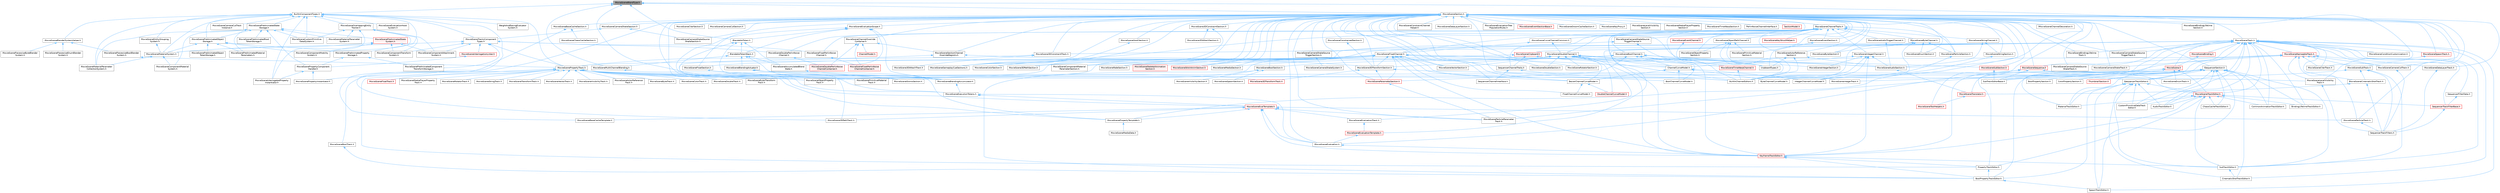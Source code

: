digraph "MovieSceneBlendType.h"
{
 // INTERACTIVE_SVG=YES
 // LATEX_PDF_SIZE
  bgcolor="transparent";
  edge [fontname=Helvetica,fontsize=10,labelfontname=Helvetica,labelfontsize=10];
  node [fontname=Helvetica,fontsize=10,shape=box,height=0.2,width=0.4];
  Node1 [id="Node000001",label="MovieSceneBlendType.h",height=0.2,width=0.4,color="gray40", fillcolor="grey60", style="filled", fontcolor="black",tooltip=" "];
  Node1 -> Node2 [id="edge1_Node000001_Node000002",dir="back",color="steelblue1",style="solid",tooltip=" "];
  Node2 [id="Node000002",label="BlendableToken.h",height=0.2,width=0.4,color="grey40", fillcolor="white", style="filled",URL="$dc/d9a/BlendableToken_8h.html",tooltip=" "];
  Node2 -> Node3 [id="edge2_Node000002_Node000003",dir="back",color="steelblue1",style="solid",tooltip=" "];
  Node3 [id="Node000003",label="BlendableTokenStack.h",height=0.2,width=0.4,color="grey40", fillcolor="white", style="filled",URL="$de/d3e/BlendableTokenStack_8h.html",tooltip=" "];
  Node3 -> Node4 [id="edge3_Node000003_Node000004",dir="back",color="steelblue1",style="solid",tooltip=" "];
  Node4 [id="Node000004",label="MovieSceneAccumulatedBlend\lState.h",height=0.2,width=0.4,color="grey40", fillcolor="white", style="filled",URL="$d6/d13/MovieSceneAccumulatedBlendState_8h.html",tooltip=" "];
  Node4 -> Node5 [id="edge4_Node000004_Node000005",dir="back",color="steelblue1",style="solid",tooltip=" "];
  Node5 [id="Node000005",label="MovieSceneBlendingAccumulator.h",height=0.2,width=0.4,color="grey40", fillcolor="white", style="filled",URL="$db/dc1/MovieSceneBlendingAccumulator_8h.html",tooltip=" "];
  Node5 -> Node6 [id="edge5_Node000005_Node000006",dir="back",color="steelblue1",style="solid",tooltip=" "];
  Node6 [id="Node000006",label="MovieSceneExecutionTokens.h",height=0.2,width=0.4,color="grey40", fillcolor="white", style="filled",URL="$d7/dd2/MovieSceneExecutionTokens_8h.html",tooltip=" "];
  Node6 -> Node7 [id="edge6_Node000006_Node000007",dir="back",color="steelblue1",style="solid",tooltip=" "];
  Node7 [id="Node000007",label="MovieSceneEvalTemplate.h",height=0.2,width=0.4,color="red", fillcolor="#FFF0F0", style="filled",URL="$d2/d6c/MovieSceneEvalTemplate_8h.html",tooltip=" "];
  Node7 -> Node8 [id="edge7_Node000007_Node000008",dir="back",color="steelblue1",style="solid",tooltip=" "];
  Node8 [id="Node000008",label="KeyframeTrackEditor.h",height=0.2,width=0.4,color="red", fillcolor="#FFF0F0", style="filled",URL="$dd/d47/KeyframeTrackEditor_8h.html",tooltip=" "];
  Node8 -> Node9 [id="edge8_Node000008_Node000009",dir="back",color="steelblue1",style="solid",tooltip=" "];
  Node9 [id="Node000009",label="BoolPropertyTrackEditor.h",height=0.2,width=0.4,color="grey40", fillcolor="white", style="filled",URL="$db/d07/BoolPropertyTrackEditor_8h.html",tooltip=" "];
  Node9 -> Node10 [id="edge9_Node000009_Node000010",dir="back",color="steelblue1",style="solid",tooltip=" "];
  Node10 [id="Node000010",label="SpawnTrackEditor.h",height=0.2,width=0.4,color="grey40", fillcolor="white", style="filled",URL="$d5/dac/SpawnTrackEditor_8h.html",tooltip=" "];
  Node8 -> Node11 [id="edge10_Node000008_Node000011",dir="back",color="steelblue1",style="solid",tooltip=" "];
  Node11 [id="Node000011",label="PropertyTrackEditor.h",height=0.2,width=0.4,color="grey40", fillcolor="white", style="filled",URL="$da/d9a/PropertyTrackEditor_8h.html",tooltip=" "];
  Node11 -> Node9 [id="edge11_Node000011_Node000009",dir="back",color="steelblue1",style="solid",tooltip=" "];
  Node8 -> Node12 [id="edge12_Node000008_Node000012",dir="back",color="steelblue1",style="solid",tooltip=" "];
  Node12 [id="Node000012",label="SubTrackEditor.h",height=0.2,width=0.4,color="grey40", fillcolor="white", style="filled",URL="$d8/d5b/SubTrackEditor_8h.html",tooltip=" "];
  Node12 -> Node13 [id="edge13_Node000012_Node000013",dir="back",color="steelblue1",style="solid",tooltip=" "];
  Node13 [id="Node000013",label="CinematicShotTrackEditor.h",height=0.2,width=0.4,color="grey40", fillcolor="white", style="filled",URL="$d3/d0c/CinematicShotTrackEditor_8h.html",tooltip=" "];
  Node7 -> Node15 [id="edge14_Node000007_Node000015",dir="back",color="steelblue1",style="solid",tooltip=" "];
  Node15 [id="Node000015",label="MovieScene3DPathTrack.h",height=0.2,width=0.4,color="grey40", fillcolor="white", style="filled",URL="$d3/d57/MovieScene3DPathTrack_8h.html",tooltip=" "];
  Node7 -> Node16 [id="edge15_Node000007_Node000016",dir="back",color="steelblue1",style="solid",tooltip=" "];
  Node16 [id="Node000016",label="MovieSceneBaseCacheTemplate.h",height=0.2,width=0.4,color="grey40", fillcolor="white", style="filled",URL="$da/d0b/MovieSceneBaseCacheTemplate_8h.html",tooltip=" "];
  Node7 -> Node17 [id="edge16_Node000007_Node000017",dir="back",color="steelblue1",style="solid",tooltip=" "];
  Node17 [id="Node000017",label="MovieSceneEvaluation.h",height=0.2,width=0.4,color="grey40", fillcolor="white", style="filled",URL="$dc/ded/MovieSceneEvaluation_8h.html",tooltip=" "];
  Node17 -> Node8 [id="edge17_Node000017_Node000008",dir="back",color="steelblue1",style="solid",tooltip=" "];
  Node7 -> Node18 [id="edge18_Node000007_Node000018",dir="back",color="steelblue1",style="solid",tooltip=" "];
  Node18 [id="Node000018",label="MovieSceneEvaluationTrack.h",height=0.2,width=0.4,color="grey40", fillcolor="white", style="filled",URL="$d1/de1/MovieSceneEvaluationTrack_8h.html",tooltip=" "];
  Node18 -> Node19 [id="edge19_Node000018_Node000019",dir="back",color="steelblue1",style="solid",tooltip=" "];
  Node19 [id="Node000019",label="MovieSceneEvaluationTemplate.h",height=0.2,width=0.4,color="red", fillcolor="#FFF0F0", style="filled",URL="$d9/d34/MovieSceneEvaluationTemplate_8h.html",tooltip=" "];
  Node19 -> Node17 [id="edge20_Node000019_Node000017",dir="back",color="steelblue1",style="solid",tooltip=" "];
  Node7 -> Node22 [id="edge21_Node000007_Node000022",dir="back",color="steelblue1",style="solid",tooltip=" "];
  Node22 [id="Node000022",label="MovieSceneParticleParameter\lTrack.h",height=0.2,width=0.4,color="grey40", fillcolor="white", style="filled",URL="$d2/d09/MovieSceneParticleParameterTrack_8h.html",tooltip=" "];
  Node7 -> Node23 [id="edge22_Node000007_Node000023",dir="back",color="steelblue1",style="solid",tooltip=" "];
  Node23 [id="Node000023",label="MovieSceneParticleTrack.h",height=0.2,width=0.4,color="grey40", fillcolor="white", style="filled",URL="$dd/dba/MovieSceneParticleTrack_8h.html",tooltip=" "];
  Node23 -> Node24 [id="edge23_Node000023_Node000024",dir="back",color="steelblue1",style="solid",tooltip=" "];
  Node24 [id="Node000024",label="SequencerTrackFilters.h",height=0.2,width=0.4,color="grey40", fillcolor="white", style="filled",URL="$df/d72/SequencerTrackFilters_8h.html",tooltip=" "];
  Node7 -> Node25 [id="edge24_Node000007_Node000025",dir="back",color="steelblue1",style="solid",tooltip=" "];
  Node25 [id="Node000025",label="MovieScenePropertyTemplate.h",height=0.2,width=0.4,color="grey40", fillcolor="white", style="filled",URL="$d9/d24/MovieScenePropertyTemplate_8h.html",tooltip=" "];
  Node25 -> Node26 [id="edge25_Node000025_Node000026",dir="back",color="steelblue1",style="solid",tooltip=" "];
  Node26 [id="Node000026",label="MovieSceneMediaData.h",height=0.2,width=0.4,color="grey40", fillcolor="white", style="filled",URL="$de/db0/MovieSceneMediaData_8h.html",tooltip=" "];
  Node6 -> Node17 [id="edge26_Node000006_Node000017",dir="back",color="steelblue1",style="solid",tooltip=" "];
  Node3 -> Node5 [id="edge27_Node000003_Node000005",dir="back",color="steelblue1",style="solid",tooltip=" "];
  Node3 -> Node27 [id="edge28_Node000003_Node000027",dir="back",color="steelblue1",style="solid",tooltip=" "];
  Node27 [id="Node000027",label="MovieSceneBlendingActuator.h",height=0.2,width=0.4,color="grey40", fillcolor="white", style="filled",URL="$d8/d5a/MovieSceneBlendingActuator_8h.html",tooltip=" "];
  Node27 -> Node5 [id="edge29_Node000027_Node000005",dir="back",color="steelblue1",style="solid",tooltip=" "];
  Node27 -> Node25 [id="edge30_Node000027_Node000025",dir="back",color="steelblue1",style="solid",tooltip=" "];
  Node3 -> Node28 [id="edge31_Node000003_Node000028",dir="back",color="steelblue1",style="solid",tooltip=" "];
  Node28 [id="Node000028",label="MovieSceneMultiChannelBlending.h",height=0.2,width=0.4,color="grey40", fillcolor="white", style="filled",URL="$d7/d5d/MovieSceneMultiChannelBlending_8h.html",tooltip=" "];
  Node28 -> Node25 [id="edge32_Node000028_Node000025",dir="back",color="steelblue1",style="solid",tooltip=" "];
  Node2 -> Node4 [id="edge33_Node000002_Node000004",dir="back",color="steelblue1",style="solid",tooltip=" "];
  Node2 -> Node5 [id="edge34_Node000002_Node000005",dir="back",color="steelblue1",style="solid",tooltip=" "];
  Node2 -> Node6 [id="edge35_Node000002_Node000006",dir="back",color="steelblue1",style="solid",tooltip=" "];
  Node1 -> Node29 [id="edge36_Node000001_Node000029",dir="back",color="steelblue1",style="solid",tooltip=" "];
  Node29 [id="Node000029",label="BuiltInComponentTypes.h",height=0.2,width=0.4,color="grey40", fillcolor="white", style="filled",URL="$dc/d94/BuiltInComponentTypes_8h.html",tooltip=" "];
  Node29 -> Node30 [id="edge37_Node000029_Node000030",dir="back",color="steelblue1",style="solid",tooltip=" "];
  Node30 [id="Node000030",label="MovieSceneBlenderSystemHelper.h",height=0.2,width=0.4,color="grey40", fillcolor="white", style="filled",URL="$d5/d47/MovieSceneBlenderSystemHelper_8h.html",tooltip=" "];
  Node30 -> Node31 [id="edge38_Node000030_Node000031",dir="back",color="steelblue1",style="solid",tooltip=" "];
  Node31 [id="Node000031",label="MovieScenePiecewiseBoolBlender\lSystem.h",height=0.2,width=0.4,color="grey40", fillcolor="white", style="filled",URL="$d7/d27/MovieScenePiecewiseBoolBlenderSystem_8h.html",tooltip=" "];
  Node31 -> Node32 [id="edge39_Node000031_Node000032",dir="back",color="steelblue1",style="solid",tooltip=" "];
  Node32 [id="Node000032",label="MovieScenePropertyTrack.h",height=0.2,width=0.4,color="grey40", fillcolor="white", style="filled",URL="$da/d0c/MovieScenePropertyTrack_8h.html",tooltip=" "];
  Node32 -> Node33 [id="edge40_Node000032_Node000033",dir="back",color="steelblue1",style="solid",tooltip=" "];
  Node33 [id="Node000033",label="MovieScene3DTransformTrack.h",height=0.2,width=0.4,color="red", fillcolor="#FFF0F0", style="filled",URL="$d9/d06/MovieScene3DTransformTrack_8h.html",tooltip=" "];
  Node32 -> Node35 [id="edge41_Node000032_Node000035",dir="back",color="steelblue1",style="solid",tooltip=" "];
  Node35 [id="Node000035",label="MovieSceneActorReference\lTrack.h",height=0.2,width=0.4,color="grey40", fillcolor="white", style="filled",URL="$d9/d9b/MovieSceneActorReferenceTrack_8h.html",tooltip=" "];
  Node32 -> Node36 [id="edge42_Node000032_Node000036",dir="back",color="steelblue1",style="solid",tooltip=" "];
  Node36 [id="Node000036",label="MovieSceneBoolTrack.h",height=0.2,width=0.4,color="grey40", fillcolor="white", style="filled",URL="$d7/ddf/MovieSceneBoolTrack_8h.html",tooltip=" "];
  Node36 -> Node9 [id="edge43_Node000036_Node000009",dir="back",color="steelblue1",style="solid",tooltip=" "];
  Node32 -> Node37 [id="edge44_Node000032_Node000037",dir="back",color="steelblue1",style="solid",tooltip=" "];
  Node37 [id="Node000037",label="MovieSceneByteTrack.h",height=0.2,width=0.4,color="grey40", fillcolor="white", style="filled",URL="$dc/d79/MovieSceneByteTrack_8h.html",tooltip=" "];
  Node32 -> Node38 [id="edge45_Node000032_Node000038",dir="back",color="steelblue1",style="solid",tooltip=" "];
  Node38 [id="Node000038",label="MovieSceneColorTrack.h",height=0.2,width=0.4,color="grey40", fillcolor="white", style="filled",URL="$d8/df9/MovieSceneColorTrack_8h.html",tooltip=" "];
  Node32 -> Node39 [id="edge46_Node000032_Node000039",dir="back",color="steelblue1",style="solid",tooltip=" "];
  Node39 [id="Node000039",label="MovieSceneDoubleTrack.h",height=0.2,width=0.4,color="grey40", fillcolor="white", style="filled",URL="$de/d31/MovieSceneDoubleTrack_8h.html",tooltip=" "];
  Node32 -> Node40 [id="edge47_Node000032_Node000040",dir="back",color="steelblue1",style="solid",tooltip=" "];
  Node40 [id="Node000040",label="MovieSceneEnumTrack.h",height=0.2,width=0.4,color="grey40", fillcolor="white", style="filled",URL="$d6/d95/MovieSceneEnumTrack_8h.html",tooltip=" "];
  Node32 -> Node41 [id="edge48_Node000032_Node000041",dir="back",color="steelblue1",style="solid",tooltip=" "];
  Node41 [id="Node000041",label="MovieSceneEulerTransform\lTrack.h",height=0.2,width=0.4,color="grey40", fillcolor="white", style="filled",URL="$d7/d3a/MovieSceneEulerTransformTrack_8h.html",tooltip=" "];
  Node32 -> Node42 [id="edge49_Node000032_Node000042",dir="back",color="steelblue1",style="solid",tooltip=" "];
  Node42 [id="Node000042",label="MovieSceneFloatTrack.h",height=0.2,width=0.4,color="red", fillcolor="#FFF0F0", style="filled",URL="$dc/d88/MovieSceneFloatTrack_8h.html",tooltip=" "];
  Node32 -> Node45 [id="edge50_Node000032_Node000045",dir="back",color="steelblue1",style="solid",tooltip=" "];
  Node45 [id="Node000045",label="MovieSceneIntegerTrack.h",height=0.2,width=0.4,color="grey40", fillcolor="white", style="filled",URL="$d9/d1a/MovieSceneIntegerTrack_8h.html",tooltip=" "];
  Node32 -> Node46 [id="edge51_Node000032_Node000046",dir="back",color="steelblue1",style="solid",tooltip=" "];
  Node46 [id="Node000046",label="MovieSceneLevelVisibility\lTrack.h",height=0.2,width=0.4,color="grey40", fillcolor="white", style="filled",URL="$d8/dae/MovieSceneLevelVisibilityTrack_8h.html",tooltip=" "];
  Node46 -> Node24 [id="edge52_Node000046_Node000024",dir="back",color="steelblue1",style="solid",tooltip=" "];
  Node32 -> Node47 [id="edge53_Node000032_Node000047",dir="back",color="steelblue1",style="solid",tooltip=" "];
  Node47 [id="Node000047",label="MovieSceneMediaPlayerProperty\lTrack.h",height=0.2,width=0.4,color="grey40", fillcolor="white", style="filled",URL="$d4/da1/MovieSceneMediaPlayerPropertyTrack_8h.html",tooltip=" "];
  Node32 -> Node48 [id="edge54_Node000032_Node000048",dir="back",color="steelblue1",style="solid",tooltip=" "];
  Node48 [id="Node000048",label="MovieSceneObjectProperty\lTrack.h",height=0.2,width=0.4,color="grey40", fillcolor="white", style="filled",URL="$dc/da9/MovieSceneObjectPropertyTrack_8h.html",tooltip=" "];
  Node32 -> Node49 [id="edge55_Node000032_Node000049",dir="back",color="steelblue1",style="solid",tooltip=" "];
  Node49 [id="Node000049",label="MovieScenePrimitiveMaterial\lTrack.h",height=0.2,width=0.4,color="grey40", fillcolor="white", style="filled",URL="$dc/dc4/MovieScenePrimitiveMaterialTrack_8h.html",tooltip=" "];
  Node32 -> Node50 [id="edge56_Node000032_Node000050",dir="back",color="steelblue1",style="solid",tooltip=" "];
  Node50 [id="Node000050",label="MovieSceneRotatorTrack.h",height=0.2,width=0.4,color="grey40", fillcolor="white", style="filled",URL="$d3/d8f/MovieSceneRotatorTrack_8h.html",tooltip=" "];
  Node32 -> Node51 [id="edge57_Node000032_Node000051",dir="back",color="steelblue1",style="solid",tooltip=" "];
  Node51 [id="Node000051",label="MovieSceneStringTrack.h",height=0.2,width=0.4,color="grey40", fillcolor="white", style="filled",URL="$dd/d54/MovieSceneStringTrack_8h.html",tooltip=" "];
  Node32 -> Node52 [id="edge58_Node000032_Node000052",dir="back",color="steelblue1",style="solid",tooltip=" "];
  Node52 [id="Node000052",label="MovieSceneTransformTrack.h",height=0.2,width=0.4,color="grey40", fillcolor="white", style="filled",URL="$df/d57/MovieSceneTransformTrack_8h.html",tooltip=" "];
  Node32 -> Node53 [id="edge59_Node000032_Node000053",dir="back",color="steelblue1",style="solid",tooltip=" "];
  Node53 [id="Node000053",label="MovieSceneVectorTrack.h",height=0.2,width=0.4,color="grey40", fillcolor="white", style="filled",URL="$d8/d5e/MovieSceneVectorTrack_8h.html",tooltip=" "];
  Node32 -> Node54 [id="edge60_Node000032_Node000054",dir="back",color="steelblue1",style="solid",tooltip=" "];
  Node54 [id="Node000054",label="MovieSceneVisibilityTrack.h",height=0.2,width=0.4,color="grey40", fillcolor="white", style="filled",URL="$dd/d5e/MovieSceneVisibilityTrack_8h.html",tooltip=" "];
  Node32 -> Node11 [id="edge61_Node000032_Node000011",dir="back",color="steelblue1",style="solid",tooltip=" "];
  Node30 -> Node55 [id="edge62_Node000030_Node000055",dir="back",color="steelblue1",style="solid",tooltip=" "];
  Node55 [id="Node000055",label="MovieScenePiecewiseByteBlender\lSystem.h",height=0.2,width=0.4,color="grey40", fillcolor="white", style="filled",URL="$d7/dde/MovieScenePiecewiseByteBlenderSystem_8h.html",tooltip=" "];
  Node30 -> Node56 [id="edge63_Node000030_Node000056",dir="back",color="steelblue1",style="solid",tooltip=" "];
  Node56 [id="Node000056",label="MovieScenePiecewiseEnumBlender\lSystem.h",height=0.2,width=0.4,color="grey40", fillcolor="white", style="filled",URL="$d4/dfe/MovieScenePiecewiseEnumBlenderSystem_8h.html",tooltip=" "];
  Node29 -> Node57 [id="edge64_Node000029_Node000057",dir="back",color="steelblue1",style="solid",tooltip=" "];
  Node57 [id="Node000057",label="MovieSceneCameraCutTrack\lInstance.h",height=0.2,width=0.4,color="grey40", fillcolor="white", style="filled",URL="$d3/d37/MovieSceneCameraCutTrackInstance_8h.html",tooltip=" "];
  Node29 -> Node58 [id="edge65_Node000029_Node000058",dir="back",color="steelblue1",style="solid",tooltip=" "];
  Node58 [id="Node000058",label="MovieSceneCustomPrimitive\lDataSystem.h",height=0.2,width=0.4,color="grey40", fillcolor="white", style="filled",URL="$d1/da0/MovieSceneCustomPrimitiveDataSystem_8h.html",tooltip=" "];
  Node29 -> Node59 [id="edge66_Node000029_Node000059",dir="back",color="steelblue1",style="solid",tooltip=" "];
  Node59 [id="Node000059",label="MovieSceneEntityGrouping\lSystem.h",height=0.2,width=0.4,color="grey40", fillcolor="white", style="filled",URL="$d6/dce/MovieSceneEntityGroupingSystem_8h.html",tooltip=" "];
  Node59 -> Node60 [id="edge67_Node000059_Node000060",dir="back",color="steelblue1",style="solid",tooltip=" "];
  Node60 [id="Node000060",label="MovieSceneMaterialSystem.h",height=0.2,width=0.4,color="grey40", fillcolor="white", style="filled",URL="$d2/d2f/MovieSceneMaterialSystem_8h.html",tooltip=" "];
  Node60 -> Node61 [id="edge68_Node000060_Node000061",dir="back",color="steelblue1",style="solid",tooltip=" "];
  Node61 [id="Node000061",label="MovieSceneComponentMaterial\lSystem.h",height=0.2,width=0.4,color="grey40", fillcolor="white", style="filled",URL="$d7/d7c/MovieSceneComponentMaterialSystem_8h.html",tooltip=" "];
  Node60 -> Node62 [id="edge69_Node000060_Node000062",dir="back",color="steelblue1",style="solid",tooltip=" "];
  Node62 [id="Node000062",label="MovieSceneMaterialParameter\lCollectionSystem.h",height=0.2,width=0.4,color="grey40", fillcolor="white", style="filled",URL="$d4/d18/MovieSceneMaterialParameterCollectionSystem_8h.html",tooltip=" "];
  Node29 -> Node63 [id="edge70_Node000029_Node000063",dir="back",color="steelblue1",style="solid",tooltip=" "];
  Node63 [id="Node000063",label="MovieSceneEvaluationHook\lSystem.h",height=0.2,width=0.4,color="grey40", fillcolor="white", style="filled",URL="$d1/d8b/MovieSceneEvaluationHookSystem_8h.html",tooltip=" "];
  Node29 -> Node64 [id="edge71_Node000029_Node000064",dir="back",color="steelblue1",style="solid",tooltip=" "];
  Node64 [id="Node000064",label="MovieSceneInterrogatedProperty\lInstantiator.h",height=0.2,width=0.4,color="grey40", fillcolor="white", style="filled",URL="$df/d43/MovieSceneInterrogatedPropertyInstantiator_8h.html",tooltip=" "];
  Node29 -> Node62 [id="edge72_Node000029_Node000062",dir="back",color="steelblue1",style="solid",tooltip=" "];
  Node29 -> Node60 [id="edge73_Node000029_Node000060",dir="back",color="steelblue1",style="solid",tooltip=" "];
  Node29 -> Node65 [id="edge74_Node000029_Node000065",dir="back",color="steelblue1",style="solid",tooltip=" "];
  Node65 [id="Node000065",label="MovieSceneOverlappingEntity\lTracker.h",height=0.2,width=0.4,color="grey40", fillcolor="white", style="filled",URL="$db/d41/MovieSceneOverlappingEntityTracker_8h.html",tooltip=" "];
  Node65 -> Node66 [id="edge75_Node000065_Node000066",dir="back",color="steelblue1",style="solid",tooltip=" "];
  Node66 [id="Node000066",label="MovieSceneComponentAttachment\lSystem.h",height=0.2,width=0.4,color="grey40", fillcolor="white", style="filled",URL="$d9/db3/MovieSceneComponentAttachmentSystem_8h.html",tooltip=" "];
  Node65 -> Node67 [id="edge76_Node000065_Node000067",dir="back",color="steelblue1",style="solid",tooltip=" "];
  Node67 [id="Node000067",label="MovieSceneComponentMobility\lSystem.h",height=0.2,width=0.4,color="grey40", fillcolor="white", style="filled",URL="$d7/dca/MovieSceneComponentMobilitySystem_8h.html",tooltip=" "];
  Node65 -> Node68 [id="edge77_Node000065_Node000068",dir="back",color="steelblue1",style="solid",tooltip=" "];
  Node68 [id="Node000068",label="MovieSceneComponentTransform\lSystem.h",height=0.2,width=0.4,color="grey40", fillcolor="white", style="filled",URL="$d1/d3e/MovieSceneComponentTransformSystem_8h.html",tooltip=" "];
  Node65 -> Node58 [id="edge78_Node000065_Node000058",dir="back",color="steelblue1",style="solid",tooltip=" "];
  Node65 -> Node64 [id="edge79_Node000065_Node000064",dir="back",color="steelblue1",style="solid",tooltip=" "];
  Node65 -> Node69 [id="edge80_Node000065_Node000069",dir="back",color="steelblue1",style="solid",tooltip=" "];
  Node69 [id="Node000069",label="MovieSceneMaterialParameter\lSystem.h",height=0.2,width=0.4,color="grey40", fillcolor="white", style="filled",URL="$d9/d38/MovieSceneMaterialParameterSystem_8h.html",tooltip=" "];
  Node29 -> Node70 [id="edge81_Node000029_Node000070",dir="back",color="steelblue1",style="solid",tooltip=" "];
  Node70 [id="Node000070",label="MovieScenePreAnimatedObject\lStorage.h",height=0.2,width=0.4,color="grey40", fillcolor="white", style="filled",URL="$d1/dc5/MovieScenePreAnimatedObjectStorage_8h.html",tooltip=" "];
  Node70 -> Node67 [id="edge82_Node000070_Node000067",dir="back",color="steelblue1",style="solid",tooltip=" "];
  Node70 -> Node60 [id="edge83_Node000070_Node000060",dir="back",color="steelblue1",style="solid",tooltip=" "];
  Node70 -> Node71 [id="edge84_Node000070_Node000071",dir="back",color="steelblue1",style="solid",tooltip=" "];
  Node71 [id="Node000071",label="MovieScenePreAnimatedMaterial\lParameters.h",height=0.2,width=0.4,color="grey40", fillcolor="white", style="filled",URL="$d9/dac/MovieScenePreAnimatedMaterialParameters_8h.html",tooltip=" "];
  Node70 -> Node72 [id="edge85_Node000070_Node000072",dir="back",color="steelblue1",style="solid",tooltip=" "];
  Node72 [id="Node000072",label="MovieScenePreAnimatedObject\lTokenStorage.h",height=0.2,width=0.4,color="grey40", fillcolor="white", style="filled",URL="$dc/d07/MovieScenePreAnimatedObjectTokenStorage_8h.html",tooltip=" "];
  Node70 -> Node73 [id="edge86_Node000070_Node000073",dir="back",color="steelblue1",style="solid",tooltip=" "];
  Node73 [id="Node000073",label="MovieScenePreAnimatedProperty\lStorage.h",height=0.2,width=0.4,color="grey40", fillcolor="white", style="filled",URL="$de/d55/MovieScenePreAnimatedPropertyStorage_8h.html",tooltip=" "];
  Node73 -> Node74 [id="edge87_Node000073_Node000074",dir="back",color="steelblue1",style="solid",tooltip=" "];
  Node74 [id="Node000074",label="MovieScenePreAnimatedComponent\lTransformStorage.h",height=0.2,width=0.4,color="grey40", fillcolor="white", style="filled",URL="$d9/d84/MovieScenePreAnimatedComponentTransformStorage_8h.html",tooltip=" "];
  Node73 -> Node75 [id="edge88_Node000073_Node000075",dir="back",color="steelblue1",style="solid",tooltip=" "];
  Node75 [id="Node000075",label="MovieScenePropertyComponent\lHandler.h",height=0.2,width=0.4,color="grey40", fillcolor="white", style="filled",URL="$d1/d1c/MovieScenePropertyComponentHandler_8h.html",tooltip=" "];
  Node75 -> Node64 [id="edge89_Node000075_Node000064",dir="back",color="steelblue1",style="solid",tooltip=" "];
  Node75 -> Node76 [id="edge90_Node000075_Node000076",dir="back",color="steelblue1",style="solid",tooltip=" "];
  Node76 [id="Node000076",label="MovieScenePropertyInstantiator.h",height=0.2,width=0.4,color="grey40", fillcolor="white", style="filled",URL="$d2/ddc/MovieScenePropertyInstantiator_8h.html",tooltip=" "];
  Node29 -> Node73 [id="edge91_Node000029_Node000073",dir="back",color="steelblue1",style="solid",tooltip=" "];
  Node29 -> Node77 [id="edge92_Node000029_Node000077",dir="back",color="steelblue1",style="solid",tooltip=" "];
  Node77 [id="Node000077",label="MovieScenePreAnimatedState\lStorage.h",height=0.2,width=0.4,color="grey40", fillcolor="white", style="filled",URL="$db/d56/MovieScenePreAnimatedStateStorage_8h.html",tooltip=" "];
  Node77 -> Node61 [id="edge93_Node000077_Node000061",dir="back",color="steelblue1",style="solid",tooltip=" "];
  Node77 -> Node58 [id="edge94_Node000077_Node000058",dir="back",color="steelblue1",style="solid",tooltip=" "];
  Node77 -> Node62 [id="edge95_Node000077_Node000062",dir="back",color="steelblue1",style="solid",tooltip=" "];
  Node77 -> Node69 [id="edge96_Node000077_Node000069",dir="back",color="steelblue1",style="solid",tooltip=" "];
  Node77 -> Node71 [id="edge97_Node000077_Node000071",dir="back",color="steelblue1",style="solid",tooltip=" "];
  Node77 -> Node70 [id="edge98_Node000077_Node000070",dir="back",color="steelblue1",style="solid",tooltip=" "];
  Node77 -> Node78 [id="edge99_Node000077_Node000078",dir="back",color="steelblue1",style="solid",tooltip=" "];
  Node78 [id="Node000078",label="MovieScenePreAnimatedRoot\lTokenStorage.h",height=0.2,width=0.4,color="grey40", fillcolor="white", style="filled",URL="$d1/db6/MovieScenePreAnimatedRootTokenStorage_8h.html",tooltip=" "];
  Node77 -> Node79 [id="edge100_Node000077_Node000079",dir="back",color="steelblue1",style="solid",tooltip=" "];
  Node79 [id="Node000079",label="MovieScenePreAnimatedState\lSystem.h",height=0.2,width=0.4,color="red", fillcolor="#FFF0F0", style="filled",URL="$df/d2d/MovieScenePreAnimatedStateSystem_8h.html",tooltip=" "];
  Node79 -> Node66 [id="edge101_Node000079_Node000066",dir="back",color="steelblue1",style="solid",tooltip=" "];
  Node79 -> Node67 [id="edge102_Node000079_Node000067",dir="back",color="steelblue1",style="solid",tooltip=" "];
  Node79 -> Node68 [id="edge103_Node000079_Node000068",dir="back",color="steelblue1",style="solid",tooltip=" "];
  Node79 -> Node60 [id="edge104_Node000079_Node000060",dir="back",color="steelblue1",style="solid",tooltip=" "];
  Node77 -> Node75 [id="edge105_Node000077_Node000075",dir="back",color="steelblue1",style="solid",tooltip=" "];
  Node29 -> Node76 [id="edge106_Node000029_Node000076",dir="back",color="steelblue1",style="solid",tooltip=" "];
  Node29 -> Node32 [id="edge107_Node000029_Node000032",dir="back",color="steelblue1",style="solid",tooltip=" "];
  Node29 -> Node94 [id="edge108_Node000029_Node000094",dir="back",color="steelblue1",style="solid",tooltip=" "];
  Node94 [id="Node000094",label="MovieSceneTracksComponent\lTypes.h",height=0.2,width=0.4,color="grey40", fillcolor="white", style="filled",URL="$d5/d6a/MovieSceneTracksComponentTypes_8h.html",tooltip=" "];
  Node94 -> Node66 [id="edge109_Node000094_Node000066",dir="back",color="steelblue1",style="solid",tooltip=" "];
  Node94 -> Node68 [id="edge110_Node000094_Node000068",dir="back",color="steelblue1",style="solid",tooltip=" "];
  Node94 -> Node95 [id="edge111_Node000094_Node000095",dir="back",color="steelblue1",style="solid",tooltip=" "];
  Node95 [id="Node000095",label="MovieSceneDoublePerlinNoise\lChannel.h",height=0.2,width=0.4,color="grey40", fillcolor="white", style="filled",URL="$d9/d50/MovieSceneDoublePerlinNoiseChannel_8h.html",tooltip=" "];
  Node95 -> Node96 [id="edge112_Node000095_Node000096",dir="back",color="steelblue1",style="solid",tooltip=" "];
  Node96 [id="Node000096",label="MovieSceneDoublePerlinNoise\lChannelContainer.h",height=0.2,width=0.4,color="red", fillcolor="#FFF0F0", style="filled",URL="$de/dae/MovieSceneDoublePerlinNoiseChannelContainer_8h.html",tooltip=" "];
  Node94 -> Node98 [id="edge113_Node000094_Node000098",dir="back",color="steelblue1",style="solid",tooltip=" "];
  Node98 [id="Node000098",label="MovieSceneFloatPerlinNoise\lChannel.h",height=0.2,width=0.4,color="grey40", fillcolor="white", style="filled",URL="$d2/d9d/MovieSceneFloatPerlinNoiseChannel_8h.html",tooltip=" "];
  Node98 -> Node99 [id="edge114_Node000098_Node000099",dir="back",color="steelblue1",style="solid",tooltip=" "];
  Node99 [id="Node000099",label="MovieSceneFloatPerlinNoise\lChannelContainer.h",height=0.2,width=0.4,color="red", fillcolor="#FFF0F0", style="filled",URL="$d6/dcb/MovieSceneFloatPerlinNoiseChannelContainer_8h.html",tooltip=" "];
  Node94 -> Node100 [id="edge115_Node000094_Node000100",dir="back",color="steelblue1",style="solid",tooltip=" "];
  Node100 [id="Node000100",label="MovieSceneInterrogationLinker.h",height=0.2,width=0.4,color="red", fillcolor="#FFF0F0", style="filled",URL="$d9/d6a/MovieSceneInterrogationLinker_8h.html",tooltip=" "];
  Node100 -> Node75 [id="edge116_Node000100_Node000075",dir="back",color="steelblue1",style="solid",tooltip=" "];
  Node94 -> Node60 [id="edge117_Node000094_Node000060",dir="back",color="steelblue1",style="solid",tooltip=" "];
  Node94 -> Node74 [id="edge118_Node000094_Node000074",dir="back",color="steelblue1",style="solid",tooltip=" "];
  Node94 -> Node32 [id="edge119_Node000094_Node000032",dir="back",color="steelblue1",style="solid",tooltip=" "];
  Node29 -> Node102 [id="edge120_Node000029_Node000102",dir="back",color="steelblue1",style="solid",tooltip=" "];
  Node102 [id="Node000102",label="WeightAndEasingEvaluator\lSystem.h",height=0.2,width=0.4,color="grey40", fillcolor="white", style="filled",URL="$d0/d06/WeightAndEasingEvaluatorSystem_8h.html",tooltip=" "];
  Node1 -> Node5 [id="edge121_Node000001_Node000005",dir="back",color="steelblue1",style="solid",tooltip=" "];
  Node1 -> Node28 [id="edge122_Node000001_Node000028",dir="back",color="steelblue1",style="solid",tooltip=" "];
  Node1 -> Node103 [id="edge123_Node000001_Node000103",dir="back",color="steelblue1",style="solid",tooltip=" "];
  Node103 [id="Node000103",label="MovieSceneSection.h",height=0.2,width=0.4,color="grey40", fillcolor="white", style="filled",URL="$db/d95/MovieSceneSection_8h.html",tooltip=" "];
  Node103 -> Node104 [id="edge124_Node000103_Node000104",dir="back",color="steelblue1",style="solid",tooltip=" "];
  Node104 [id="Node000104",label="BezierChannelCurveModel.h",height=0.2,width=0.4,color="grey40", fillcolor="white", style="filled",URL="$d3/d63/BezierChannelCurveModel_8h.html",tooltip=" "];
  Node104 -> Node105 [id="edge125_Node000104_Node000105",dir="back",color="steelblue1",style="solid",tooltip=" "];
  Node105 [id="Node000105",label="DoubleChannelCurveModel.h",height=0.2,width=0.4,color="red", fillcolor="#FFF0F0", style="filled",URL="$d1/d5b/DoubleChannelCurveModel_8h.html",tooltip=" "];
  Node104 -> Node107 [id="edge126_Node000104_Node000107",dir="back",color="steelblue1",style="solid",tooltip=" "];
  Node107 [id="Node000107",label="FloatChannelCurveModel.h",height=0.2,width=0.4,color="grey40", fillcolor="white", style="filled",URL="$d0/d27/FloatChannelCurveModel_8h.html",tooltip=" "];
  Node103 -> Node108 [id="edge127_Node000103_Node000108",dir="back",color="steelblue1",style="solid",tooltip=" "];
  Node108 [id="Node000108",label="BoolChannelCurveModel.h",height=0.2,width=0.4,color="grey40", fillcolor="white", style="filled",URL="$d0/d51/BoolChannelCurveModel_8h.html",tooltip=" "];
  Node103 -> Node109 [id="edge128_Node000103_Node000109",dir="back",color="steelblue1",style="solid",tooltip=" "];
  Node109 [id="Node000109",label="ChannelCurveModel.h",height=0.2,width=0.4,color="grey40", fillcolor="white", style="filled",URL="$de/dfa/ChannelCurveModel_8h.html",tooltip=" "];
  Node109 -> Node104 [id="edge129_Node000109_Node000104",dir="back",color="steelblue1",style="solid",tooltip=" "];
  Node109 -> Node108 [id="edge130_Node000109_Node000108",dir="back",color="steelblue1",style="solid",tooltip=" "];
  Node109 -> Node110 [id="edge131_Node000109_Node000110",dir="back",color="steelblue1",style="solid",tooltip=" "];
  Node110 [id="Node000110",label="ByteChannelCurveModel.h",height=0.2,width=0.4,color="grey40", fillcolor="white", style="filled",URL="$d8/d3d/ByteChannelCurveModel_8h.html",tooltip=" "];
  Node109 -> Node111 [id="edge132_Node000109_Node000111",dir="back",color="steelblue1",style="solid",tooltip=" "];
  Node111 [id="Node000111",label="IntegerChannelCurveModel.h",height=0.2,width=0.4,color="grey40", fillcolor="white", style="filled",URL="$df/d26/IntegerChannelCurveModel_8h.html",tooltip=" "];
  Node103 -> Node112 [id="edge133_Node000103_Node000112",dir="back",color="steelblue1",style="solid",tooltip=" "];
  Node112 [id="Node000112",label="IMovieSceneChannelDecoration.h",height=0.2,width=0.4,color="grey40", fillcolor="white", style="filled",URL="$db/d19/IMovieSceneChannelDecoration_8h.html",tooltip=" "];
  Node103 -> Node113 [id="edge134_Node000103_Node000113",dir="back",color="steelblue1",style="solid",tooltip=" "];
  Node113 [id="Node000113",label="ISequencerSection.h",height=0.2,width=0.4,color="grey40", fillcolor="white", style="filled",URL="$d7/d4b/ISequencerSection_8h.html",tooltip=" "];
  Node113 -> Node114 [id="edge135_Node000113_Node000114",dir="back",color="steelblue1",style="solid",tooltip=" "];
  Node114 [id="Node000114",label="AudioTrackEditor.h",height=0.2,width=0.4,color="grey40", fillcolor="white", style="filled",URL="$dd/d96/AudioTrackEditor_8h.html",tooltip=" "];
  Node113 -> Node115 [id="edge136_Node000113_Node000115",dir="back",color="steelblue1",style="solid",tooltip=" "];
  Node115 [id="Node000115",label="BindingLifetimeTrackEditor.h",height=0.2,width=0.4,color="grey40", fillcolor="white", style="filled",URL="$db/d3c/BindingLifetimeTrackEditor_8h.html",tooltip=" "];
  Node113 -> Node116 [id="edge137_Node000113_Node000116",dir="back",color="steelblue1",style="solid",tooltip=" "];
  Node116 [id="Node000116",label="BoolPropertySection.h",height=0.2,width=0.4,color="grey40", fillcolor="white", style="filled",URL="$d3/da6/BoolPropertySection_8h.html",tooltip=" "];
  Node113 -> Node9 [id="edge138_Node000113_Node000009",dir="back",color="steelblue1",style="solid",tooltip=" "];
  Node113 -> Node117 [id="edge139_Node000113_Node000117",dir="back",color="steelblue1",style="solid",tooltip=" "];
  Node117 [id="Node000117",label="ChaosCacheTrackEditor.h",height=0.2,width=0.4,color="grey40", fillcolor="white", style="filled",URL="$db/d36/ChaosCacheTrackEditor_8h.html",tooltip=" "];
  Node113 -> Node13 [id="edge140_Node000113_Node000013",dir="back",color="steelblue1",style="solid",tooltip=" "];
  Node113 -> Node118 [id="edge141_Node000113_Node000118",dir="back",color="steelblue1",style="solid",tooltip=" "];
  Node118 [id="Node000118",label="ColorPropertySection.h",height=0.2,width=0.4,color="grey40", fillcolor="white", style="filled",URL="$d9/d2f/ColorPropertySection_8h.html",tooltip=" "];
  Node113 -> Node119 [id="edge142_Node000113_Node000119",dir="back",color="steelblue1",style="solid",tooltip=" "];
  Node119 [id="Node000119",label="CommonAnimationTrackEditor.h",height=0.2,width=0.4,color="grey40", fillcolor="white", style="filled",URL="$d9/d6e/CommonAnimationTrackEditor_8h.html",tooltip=" "];
  Node113 -> Node120 [id="edge143_Node000113_Node000120",dir="back",color="steelblue1",style="solid",tooltip=" "];
  Node120 [id="Node000120",label="CustomPrimitiveDataTrack\lEditor.h",height=0.2,width=0.4,color="grey40", fillcolor="white", style="filled",URL="$dc/d8f/CustomPrimitiveDataTrackEditor_8h.html",tooltip=" "];
  Node113 -> Node121 [id="edge144_Node000113_Node000121",dir="back",color="steelblue1",style="solid",tooltip=" "];
  Node121 [id="Node000121",label="ISequencerTrackEditor.h",height=0.2,width=0.4,color="grey40", fillcolor="white", style="filled",URL="$df/dca/ISequencerTrackEditor_8h.html",tooltip=" "];
  Node121 -> Node114 [id="edge145_Node000121_Node000114",dir="back",color="steelblue1",style="solid",tooltip=" "];
  Node121 -> Node9 [id="edge146_Node000121_Node000009",dir="back",color="steelblue1",style="solid",tooltip=" "];
  Node121 -> Node13 [id="edge147_Node000121_Node000013",dir="back",color="steelblue1",style="solid",tooltip=" "];
  Node121 -> Node120 [id="edge148_Node000121_Node000120",dir="back",color="steelblue1",style="solid",tooltip=" "];
  Node121 -> Node122 [id="edge149_Node000121_Node000122",dir="back",color="steelblue1",style="solid",tooltip=" "];
  Node122 [id="Node000122",label="MaterialTrackEditor.h",height=0.2,width=0.4,color="grey40", fillcolor="white", style="filled",URL="$d1/d9f/MaterialTrackEditor_8h.html",tooltip=" "];
  Node121 -> Node123 [id="edge150_Node000121_Node000123",dir="back",color="steelblue1",style="solid",tooltip=" "];
  Node123 [id="Node000123",label="MovieSceneTrackEditor.h",height=0.2,width=0.4,color="red", fillcolor="#FFF0F0", style="filled",URL="$db/d6c/MovieSceneTrackEditor_8h.html",tooltip=" "];
  Node123 -> Node114 [id="edge151_Node000123_Node000114",dir="back",color="steelblue1",style="solid",tooltip=" "];
  Node123 -> Node115 [id="edge152_Node000123_Node000115",dir="back",color="steelblue1",style="solid",tooltip=" "];
  Node123 -> Node117 [id="edge153_Node000123_Node000117",dir="back",color="steelblue1",style="solid",tooltip=" "];
  Node123 -> Node119 [id="edge154_Node000123_Node000119",dir="back",color="steelblue1",style="solid",tooltip=" "];
  Node123 -> Node120 [id="edge155_Node000123_Node000120",dir="back",color="steelblue1",style="solid",tooltip=" "];
  Node123 -> Node8 [id="edge156_Node000123_Node000008",dir="back",color="steelblue1",style="solid",tooltip=" "];
  Node123 -> Node122 [id="edge157_Node000123_Node000122",dir="back",color="steelblue1",style="solid",tooltip=" "];
  Node123 -> Node11 [id="edge158_Node000123_Node000011",dir="back",color="steelblue1",style="solid",tooltip=" "];
  Node123 -> Node125 [id="edge159_Node000123_Node000125",dir="back",color="steelblue1",style="solid",tooltip=" "];
  Node125 [id="Node000125",label="SequencerTrackFilterBase.h",height=0.2,width=0.4,color="red", fillcolor="#FFF0F0", style="filled",URL="$d8/def/Filters_2SequencerTrackFilterBase_8h.html",tooltip=" "];
  Node125 -> Node24 [id="edge160_Node000125_Node000024",dir="back",color="steelblue1",style="solid",tooltip=" "];
  Node123 -> Node12 [id="edge161_Node000123_Node000012",dir="back",color="steelblue1",style="solid",tooltip=" "];
  Node121 -> Node10 [id="edge162_Node000121_Node000010",dir="back",color="steelblue1",style="solid",tooltip=" "];
  Node121 -> Node12 [id="edge163_Node000121_Node000012",dir="back",color="steelblue1",style="solid",tooltip=" "];
  Node113 -> Node122 [id="edge164_Node000113_Node000122",dir="back",color="steelblue1",style="solid",tooltip=" "];
  Node113 -> Node10 [id="edge165_Node000113_Node000010",dir="back",color="steelblue1",style="solid",tooltip=" "];
  Node113 -> Node12 [id="edge166_Node000113_Node000012",dir="back",color="steelblue1",style="solid",tooltip=" "];
  Node113 -> Node140 [id="edge167_Node000113_Node000140",dir="back",color="steelblue1",style="solid",tooltip=" "];
  Node140 [id="Node000140",label="SubTrackEditorBase.h",height=0.2,width=0.4,color="grey40", fillcolor="white", style="filled",URL="$db/d33/SubTrackEditorBase_8h.html",tooltip=" "];
  Node113 -> Node141 [id="edge168_Node000113_Node000141",dir="back",color="steelblue1",style="solid",tooltip=" "];
  Node141 [id="Node000141",label="ThumbnailSection.h",height=0.2,width=0.4,color="red", fillcolor="#FFF0F0", style="filled",URL="$de/daf/ThumbnailSection_8h.html",tooltip=" "];
  Node103 -> Node111 [id="edge169_Node000103_Node000111",dir="back",color="steelblue1",style="solid",tooltip=" "];
  Node103 -> Node143 [id="edge170_Node000103_Node000143",dir="back",color="steelblue1",style="solid",tooltip=" "];
  Node143 [id="Node000143",label="MovieScene3DConstraintSection.h",height=0.2,width=0.4,color="grey40", fillcolor="white", style="filled",URL="$d1/d82/MovieScene3DConstraintSection_8h.html",tooltip=" "];
  Node143 -> Node144 [id="edge171_Node000143_Node000144",dir="back",color="steelblue1",style="solid",tooltip=" "];
  Node144 [id="Node000144",label="MovieScene3DAttachSection.h",height=0.2,width=0.4,color="grey40", fillcolor="white", style="filled",URL="$d4/db3/MovieScene3DAttachSection_8h.html",tooltip=" "];
  Node143 -> Node145 [id="edge172_Node000143_Node000145",dir="back",color="steelblue1",style="solid",tooltip=" "];
  Node145 [id="Node000145",label="MovieScene3DPathSection.h",height=0.2,width=0.4,color="grey40", fillcolor="white", style="filled",URL="$d6/dd4/MovieScene3DPathSection_8h.html",tooltip=" "];
  Node103 -> Node146 [id="edge173_Node000103_Node000146",dir="back",color="steelblue1",style="solid",tooltip=" "];
  Node146 [id="Node000146",label="MovieScene3DConstraintTrack.h",height=0.2,width=0.4,color="grey40", fillcolor="white", style="filled",URL="$d7/d73/MovieScene3DConstraintTrack_8h.html",tooltip=" "];
  Node146 -> Node147 [id="edge174_Node000146_Node000147",dir="back",color="steelblue1",style="solid",tooltip=" "];
  Node147 [id="Node000147",label="MovieScene3DAttachTrack.h",height=0.2,width=0.4,color="grey40", fillcolor="white", style="filled",URL="$d2/d53/MovieScene3DAttachTrack_8h.html",tooltip=" "];
  Node146 -> Node15 [id="edge175_Node000146_Node000015",dir="back",color="steelblue1",style="solid",tooltip=" "];
  Node103 -> Node15 [id="edge176_Node000103_Node000015",dir="back",color="steelblue1",style="solid",tooltip=" "];
  Node103 -> Node148 [id="edge177_Node000103_Node000148",dir="back",color="steelblue1",style="solid",tooltip=" "];
  Node148 [id="Node000148",label="MovieScene3DTransformSection.h",height=0.2,width=0.4,color="grey40", fillcolor="white", style="filled",URL="$de/dab/MovieScene3DTransformSection_8h.html",tooltip=" "];
  Node148 -> Node121 [id="edge178_Node000148_Node000121",dir="back",color="steelblue1",style="solid",tooltip=" "];
  Node148 -> Node33 [id="edge179_Node000148_Node000033",dir="back",color="steelblue1",style="solid",tooltip=" "];
  Node148 -> Node149 [id="edge180_Node000148_Node000149",dir="back",color="steelblue1",style="solid",tooltip=" "];
  Node149 [id="Node000149",label="MovieSceneParameterSection.h",height=0.2,width=0.4,color="red", fillcolor="#FFF0F0", style="filled",URL="$de/d65/MovieSceneParameterSection_8h.html",tooltip=" "];
  Node149 -> Node22 [id="edge181_Node000149_Node000022",dir="back",color="steelblue1",style="solid",tooltip=" "];
  Node103 -> Node154 [id="edge182_Node000103_Node000154",dir="back",color="steelblue1",style="solid",tooltip=" "];
  Node154 [id="Node000154",label="MovieSceneActorReference\lSection.h",height=0.2,width=0.4,color="grey40", fillcolor="white", style="filled",URL="$de/d12/MovieSceneActorReferenceSection_8h.html",tooltip=" "];
  Node154 -> Node155 [id="edge183_Node000154_Node000155",dir="back",color="steelblue1",style="solid",tooltip=" "];
  Node155 [id="Node000155",label="BuiltInChannelEditors.h",height=0.2,width=0.4,color="grey40", fillcolor="white", style="filled",URL="$df/daf/BuiltInChannelEditors_8h.html",tooltip=" "];
  Node154 -> Node156 [id="edge184_Node000154_Node000156",dir="back",color="steelblue1",style="solid",tooltip=" "];
  Node156 [id="Node000156",label="ClipboardTypes.h",height=0.2,width=0.4,color="grey40", fillcolor="white", style="filled",URL="$d2/dc6/ClipboardTypes_8h.html",tooltip=" "];
  Node154 -> Node157 [id="edge185_Node000154_Node000157",dir="back",color="steelblue1",style="solid",tooltip=" "];
  Node157 [id="Node000157",label="MovieSceneAudioSection.h",height=0.2,width=0.4,color="grey40", fillcolor="white", style="filled",URL="$da/d5f/MovieSceneAudioSection_8h.html",tooltip=" "];
  Node157 -> Node158 [id="edge186_Node000157_Node000158",dir="back",color="steelblue1",style="solid",tooltip=" "];
  Node158 [id="Node000158",label="MovieSceneTranslator.h",height=0.2,width=0.4,color="red", fillcolor="#FFF0F0", style="filled",URL="$d2/d49/MovieSceneTranslator_8h.html",tooltip=" "];
  Node158 -> Node160 [id="edge187_Node000158_Node000160",dir="back",color="steelblue1",style="solid",tooltip=" "];
  Node160 [id="Node000160",label="MovieSceneToolHelpers.h",height=0.2,width=0.4,color="red", fillcolor="#FFF0F0", style="filled",URL="$d4/d0e/MovieSceneToolHelpers_8h.html",tooltip=" "];
  Node103 -> Node157 [id="edge188_Node000103_Node000157",dir="back",color="steelblue1",style="solid",tooltip=" "];
  Node103 -> Node163 [id="edge189_Node000103_Node000163",dir="back",color="steelblue1",style="solid",tooltip=" "];
  Node163 [id="Node000163",label="MovieSceneBaseCacheSection.h",height=0.2,width=0.4,color="grey40", fillcolor="white", style="filled",URL="$de/d40/MovieSceneBaseCacheSection_8h.html",tooltip=" "];
  Node163 -> Node16 [id="edge190_Node000163_Node000016",dir="back",color="steelblue1",style="solid",tooltip=" "];
  Node163 -> Node164 [id="edge191_Node000163_Node000164",dir="back",color="steelblue1",style="solid",tooltip=" "];
  Node164 [id="Node000164",label="MovieSceneChaosCacheSection.h",height=0.2,width=0.4,color="grey40", fillcolor="white", style="filled",URL="$dd/d75/MovieSceneChaosCacheSection_8h.html",tooltip=" "];
  Node103 -> Node165 [id="edge192_Node000103_Node000165",dir="back",color="steelblue1",style="solid",tooltip=" "];
  Node165 [id="Node000165",label="MovieSceneBindingLifetime\lSection.h",height=0.2,width=0.4,color="grey40", fillcolor="white", style="filled",URL="$da/d3d/MovieSceneBindingLifetimeSection_8h.html",tooltip=" "];
  Node103 -> Node166 [id="edge193_Node000103_Node000166",dir="back",color="steelblue1",style="solid",tooltip=" "];
  Node166 [id="Node000166",label="MovieSceneBindingLifetime\lTrack.h",height=0.2,width=0.4,color="grey40", fillcolor="white", style="filled",URL="$d8/d77/MovieSceneBindingLifetimeTrack_8h.html",tooltip=" "];
  Node103 -> Node167 [id="edge194_Node000103_Node000167",dir="back",color="steelblue1",style="solid",tooltip=" "];
  Node167 [id="Node000167",label="MovieSceneBoolSection.h",height=0.2,width=0.4,color="grey40", fillcolor="white", style="filled",URL="$dd/d49/MovieSceneBoolSection_8h.html",tooltip=" "];
  Node167 -> Node9 [id="edge195_Node000167_Node000009",dir="back",color="steelblue1",style="solid",tooltip=" "];
  Node167 -> Node168 [id="edge196_Node000167_Node000168",dir="back",color="steelblue1",style="solid",tooltip=" "];
  Node168 [id="Node000168",label="MovieSceneSpawnSection.h",height=0.2,width=0.4,color="grey40", fillcolor="white", style="filled",URL="$df/d38/MovieSceneSpawnSection_8h.html",tooltip=" "];
  Node167 -> Node169 [id="edge197_Node000167_Node000169",dir="back",color="steelblue1",style="solid",tooltip=" "];
  Node169 [id="Node000169",label="MovieSceneVisibilitySection.h",height=0.2,width=0.4,color="grey40", fillcolor="white", style="filled",URL="$d2/dfe/MovieSceneVisibilitySection_8h.html",tooltip=" "];
  Node103 -> Node170 [id="edge198_Node000103_Node000170",dir="back",color="steelblue1",style="solid",tooltip=" "];
  Node170 [id="Node000170",label="MovieSceneByteSection.h",height=0.2,width=0.4,color="grey40", fillcolor="white", style="filled",URL="$da/dd4/MovieSceneByteSection_8h.html",tooltip=" "];
  Node103 -> Node171 [id="edge199_Node000103_Node000171",dir="back",color="steelblue1",style="solid",tooltip=" "];
  Node171 [id="Node000171",label="MovieSceneCVarSection.h",height=0.2,width=0.4,color="grey40", fillcolor="white", style="filled",URL="$da/de6/MovieSceneCVarSection_8h.html",tooltip=" "];
  Node103 -> Node172 [id="edge200_Node000103_Node000172",dir="back",color="steelblue1",style="solid",tooltip=" "];
  Node172 [id="Node000172",label="MovieSceneCVarTrack.h",height=0.2,width=0.4,color="grey40", fillcolor="white", style="filled",URL="$d7/ddc/MovieSceneCVarTrack_8h.html",tooltip=" "];
  Node103 -> Node173 [id="edge201_Node000103_Node000173",dir="back",color="steelblue1",style="solid",tooltip=" "];
  Node173 [id="Node000173",label="MovieSceneCameraCutSection.h",height=0.2,width=0.4,color="grey40", fillcolor="white", style="filled",URL="$d8/d5f/MovieSceneCameraCutSection_8h.html",tooltip=" "];
  Node103 -> Node174 [id="edge202_Node000103_Node000174",dir="back",color="steelblue1",style="solid",tooltip=" "];
  Node174 [id="Node000174",label="MovieSceneCameraCutTrack.h",height=0.2,width=0.4,color="grey40", fillcolor="white", style="filled",URL="$d8/dbd/MovieSceneCameraCutTrack_8h.html",tooltip=" "];
  Node174 -> Node24 [id="edge203_Node000174_Node000024",dir="back",color="steelblue1",style="solid",tooltip=" "];
  Node103 -> Node175 [id="edge204_Node000103_Node000175",dir="back",color="steelblue1",style="solid",tooltip=" "];
  Node175 [id="Node000175",label="MovieSceneCameraShakeSection.h",height=0.2,width=0.4,color="grey40", fillcolor="white", style="filled",URL="$df/d10/MovieSceneCameraShakeSection_8h.html",tooltip=" "];
  Node175 -> Node176 [id="edge205_Node000175_Node000176",dir="back",color="steelblue1",style="solid",tooltip=" "];
  Node176 [id="Node000176",label="MovieSceneCameraShakeSource\lShakeSection.h",height=0.2,width=0.4,color="grey40", fillcolor="white", style="filled",URL="$d1/d24/MovieSceneCameraShakeSourceShakeSection_8h.html",tooltip=" "];
  Node175 -> Node94 [id="edge206_Node000175_Node000094",dir="back",color="steelblue1",style="solid",tooltip=" "];
  Node103 -> Node176 [id="edge207_Node000103_Node000176",dir="back",color="steelblue1",style="solid",tooltip=" "];
  Node103 -> Node177 [id="edge208_Node000103_Node000177",dir="back",color="steelblue1",style="solid",tooltip=" "];
  Node177 [id="Node000177",label="MovieSceneCameraShakeSource\lShakeTrack.h",height=0.2,width=0.4,color="grey40", fillcolor="white", style="filled",URL="$da/d54/MovieSceneCameraShakeSourceShakeTrack_8h.html",tooltip=" "];
  Node103 -> Node178 [id="edge209_Node000103_Node000178",dir="back",color="steelblue1",style="solid",tooltip=" "];
  Node178 [id="Node000178",label="MovieSceneCameraShakeSource\lTriggerSection.h",height=0.2,width=0.4,color="grey40", fillcolor="white", style="filled",URL="$d3/d5f/MovieSceneCameraShakeSourceTriggerSection_8h.html",tooltip=" "];
  Node178 -> Node179 [id="edge210_Node000178_Node000179",dir="back",color="steelblue1",style="solid",tooltip=" "];
  Node179 [id="Node000179",label="MovieSceneCameraShakeSystem.h",height=0.2,width=0.4,color="grey40", fillcolor="white", style="filled",URL="$d2/dcc/MovieSceneCameraShakeSystem_8h.html",tooltip=" "];
  Node103 -> Node180 [id="edge211_Node000103_Node000180",dir="back",color="steelblue1",style="solid",tooltip=" "];
  Node180 [id="Node000180",label="MovieSceneCameraShakeSource\lTriggerTrack.h",height=0.2,width=0.4,color="grey40", fillcolor="white", style="filled",URL="$d6/d3d/MovieSceneCameraShakeSourceTriggerTrack_8h.html",tooltip=" "];
  Node103 -> Node181 [id="edge212_Node000103_Node000181",dir="back",color="steelblue1",style="solid",tooltip=" "];
  Node181 [id="Node000181",label="MovieSceneCameraShakeTrack.h",height=0.2,width=0.4,color="grey40", fillcolor="white", style="filled",URL="$d8/d91/MovieSceneCameraShakeTrack_8h.html",tooltip=" "];
  Node103 -> Node182 [id="edge213_Node000103_Node000182",dir="back",color="steelblue1",style="solid",tooltip=" "];
  Node182 [id="Node000182",label="MovieSceneChannelOverride\lContainer.h",height=0.2,width=0.4,color="grey40", fillcolor="white", style="filled",URL="$d1/dd2/MovieSceneChannelOverrideContainer_8h.html",tooltip=" "];
  Node182 -> Node183 [id="edge214_Node000182_Node000183",dir="back",color="steelblue1",style="solid",tooltip=" "];
  Node183 [id="Node000183",label="ChannelModel.h",height=0.2,width=0.4,color="red", fillcolor="#FFF0F0", style="filled",URL="$de/d30/ChannelModel_8h.html",tooltip=" "];
  Node182 -> Node96 [id="edge215_Node000182_Node000096",dir="back",color="steelblue1",style="solid",tooltip=" "];
  Node182 -> Node99 [id="edge216_Node000182_Node000099",dir="back",color="steelblue1",style="solid",tooltip=" "];
  Node182 -> Node185 [id="edge217_Node000182_Node000185",dir="back",color="steelblue1",style="solid",tooltip=" "];
  Node185 [id="Node000185",label="MovieSceneSectionChannel\lOverrideRegistry.h",height=0.2,width=0.4,color="grey40", fillcolor="white", style="filled",URL="$d0/d33/MovieSceneSectionChannelOverrideRegistry_8h.html",tooltip=" "];
  Node185 -> Node148 [id="edge218_Node000185_Node000148",dir="back",color="steelblue1",style="solid",tooltip=" "];
  Node185 -> Node32 [id="edge219_Node000185_Node000032",dir="back",color="steelblue1",style="solid",tooltip=" "];
  Node103 -> Node186 [id="edge220_Node000103_Node000186",dir="back",color="steelblue1",style="solid",tooltip=" "];
  Node186 [id="Node000186",label="MovieSceneChannelTraits.h",height=0.2,width=0.4,color="grey40", fillcolor="white", style="filled",URL="$df/dae/MovieSceneChannelTraits_8h.html",tooltip=" "];
  Node186 -> Node8 [id="edge221_Node000186_Node000008",dir="back",color="steelblue1",style="solid",tooltip=" "];
  Node186 -> Node154 [id="edge222_Node000186_Node000154",dir="back",color="steelblue1",style="solid",tooltip=" "];
  Node186 -> Node187 [id="edge223_Node000186_Node000187",dir="back",color="steelblue1",style="solid",tooltip=" "];
  Node187 [id="Node000187",label="MovieSceneAudioTriggerChannel.h",height=0.2,width=0.4,color="grey40", fillcolor="white", style="filled",URL="$db/d7a/MovieSceneAudioTriggerChannel_8h.html",tooltip=" "];
  Node187 -> Node157 [id="edge224_Node000187_Node000157",dir="back",color="steelblue1",style="solid",tooltip=" "];
  Node186 -> Node188 [id="edge225_Node000186_Node000188",dir="back",color="steelblue1",style="solid",tooltip=" "];
  Node188 [id="Node000188",label="MovieSceneBoolChannel.h",height=0.2,width=0.4,color="grey40", fillcolor="white", style="filled",URL="$d9/d66/MovieSceneBoolChannel_8h.html",tooltip=" "];
  Node188 -> Node108 [id="edge226_Node000188_Node000108",dir="back",color="steelblue1",style="solid",tooltip=" "];
  Node188 -> Node155 [id="edge227_Node000188_Node000155",dir="back",color="steelblue1",style="solid",tooltip=" "];
  Node188 -> Node109 [id="edge228_Node000188_Node000109",dir="back",color="steelblue1",style="solid",tooltip=" "];
  Node188 -> Node8 [id="edge229_Node000188_Node000008",dir="back",color="steelblue1",style="solid",tooltip=" "];
  Node188 -> Node157 [id="edge230_Node000188_Node000157",dir="back",color="steelblue1",style="solid",tooltip=" "];
  Node188 -> Node167 [id="edge231_Node000188_Node000167",dir="back",color="steelblue1",style="solid",tooltip=" "];
  Node188 -> Node189 [id="edge232_Node000188_Node000189",dir="back",color="steelblue1",style="solid",tooltip=" "];
  Node189 [id="Node000189",label="MovieSceneMediaSection.h",height=0.2,width=0.4,color="grey40", fillcolor="white", style="filled",URL="$d2/df2/MovieSceneMediaSection_8h.html",tooltip=" "];
  Node188 -> Node149 [id="edge233_Node000188_Node000149",dir="back",color="steelblue1",style="solid",tooltip=" "];
  Node186 -> Node190 [id="edge234_Node000186_Node000190",dir="back",color="steelblue1",style="solid",tooltip=" "];
  Node190 [id="Node000190",label="MovieSceneByteChannel.h",height=0.2,width=0.4,color="grey40", fillcolor="white", style="filled",URL="$d2/dda/MovieSceneByteChannel_8h.html",tooltip=" "];
  Node190 -> Node155 [id="edge235_Node000190_Node000155",dir="back",color="steelblue1",style="solid",tooltip=" "];
  Node190 -> Node110 [id="edge236_Node000190_Node000110",dir="back",color="steelblue1",style="solid",tooltip=" "];
  Node190 -> Node170 [id="edge237_Node000190_Node000170",dir="back",color="steelblue1",style="solid",tooltip=" "];
  Node190 -> Node191 [id="edge238_Node000190_Node000191",dir="back",color="steelblue1",style="solid",tooltip=" "];
  Node191 [id="Node000191",label="MovieSceneEnumSection.h",height=0.2,width=0.4,color="grey40", fillcolor="white", style="filled",URL="$d7/d84/MovieSceneEnumSection_8h.html",tooltip=" "];
  Node190 -> Node192 [id="edge239_Node000190_Node000192",dir="back",color="steelblue1",style="solid",tooltip=" "];
  Node192 [id="Node000192",label="MovieSceneParticleSection.h",height=0.2,width=0.4,color="grey40", fillcolor="white", style="filled",URL="$d4/ddc/MovieSceneParticleSection_8h.html",tooltip=" "];
  Node192 -> Node155 [id="edge240_Node000192_Node000155",dir="back",color="steelblue1",style="solid",tooltip=" "];
  Node186 -> Node193 [id="edge241_Node000186_Node000193",dir="back",color="steelblue1",style="solid",tooltip=" "];
  Node193 [id="Node000193",label="MovieSceneCameraShakeSource\lTriggerChannel.h",height=0.2,width=0.4,color="grey40", fillcolor="white", style="filled",URL="$d2/d32/MovieSceneCameraShakeSourceTriggerChannel_8h.html",tooltip=" "];
  Node193 -> Node156 [id="edge242_Node000193_Node000156",dir="back",color="steelblue1",style="solid",tooltip=" "];
  Node193 -> Node178 [id="edge243_Node000193_Node000178",dir="back",color="steelblue1",style="solid",tooltip=" "];
  Node186 -> Node194 [id="edge244_Node000186_Node000194",dir="back",color="steelblue1",style="solid",tooltip=" "];
  Node194 [id="Node000194",label="MovieSceneCurveChannelCommon.h",height=0.2,width=0.4,color="grey40", fillcolor="white", style="filled",URL="$d2/db2/MovieSceneCurveChannelCommon_8h.html",tooltip=" "];
  Node194 -> Node195 [id="edge245_Node000194_Node000195",dir="back",color="steelblue1",style="solid",tooltip=" "];
  Node195 [id="Node000195",label="MovieSceneDoubleChannel.h",height=0.2,width=0.4,color="grey40", fillcolor="white", style="filled",URL="$d3/d7d/MovieSceneDoubleChannel_8h.html",tooltip=" "];
  Node195 -> Node104 [id="edge246_Node000195_Node000104",dir="back",color="steelblue1",style="solid",tooltip=" "];
  Node195 -> Node155 [id="edge247_Node000195_Node000155",dir="back",color="steelblue1",style="solid",tooltip=" "];
  Node195 -> Node109 [id="edge248_Node000195_Node000109",dir="back",color="steelblue1",style="solid",tooltip=" "];
  Node195 -> Node156 [id="edge249_Node000195_Node000156",dir="back",color="steelblue1",style="solid",tooltip=" "];
  Node195 -> Node105 [id="edge250_Node000195_Node000105",dir="back",color="steelblue1",style="solid",tooltip=" "];
  Node195 -> Node8 [id="edge251_Node000195_Node000008",dir="back",color="steelblue1",style="solid",tooltip=" "];
  Node195 -> Node148 [id="edge252_Node000195_Node000148",dir="back",color="steelblue1",style="solid",tooltip=" "];
  Node195 -> Node196 [id="edge253_Node000195_Node000196",dir="back",color="steelblue1",style="solid",tooltip=" "];
  Node196 [id="Node000196",label="MovieSceneDoubleSection.h",height=0.2,width=0.4,color="grey40", fillcolor="white", style="filled",URL="$d3/df4/MovieSceneDoubleSection_8h.html",tooltip=" "];
  Node195 -> Node197 [id="edge254_Node000195_Node000197",dir="back",color="steelblue1",style="solid",tooltip=" "];
  Node197 [id="Node000197",label="MovieSceneRotatorSection.h",height=0.2,width=0.4,color="grey40", fillcolor="white", style="filled",URL="$d0/d8d/MovieSceneRotatorSection_8h.html",tooltip=" "];
  Node195 -> Node198 [id="edge255_Node000195_Node000198",dir="back",color="steelblue1",style="solid",tooltip=" "];
  Node198 [id="Node000198",label="MovieSceneSubSection.h",height=0.2,width=0.4,color="red", fillcolor="#FFF0F0", style="filled",URL="$dd/d38/MovieSceneSubSection_8h.html",tooltip=" "];
  Node198 -> Node140 [id="edge256_Node000198_Node000140",dir="back",color="steelblue1",style="solid",tooltip=" "];
  Node195 -> Node201 [id="edge257_Node000195_Node000201",dir="back",color="steelblue1",style="solid",tooltip=" "];
  Node201 [id="Node000201",label="MovieSceneTimeWarpChannel.h",height=0.2,width=0.4,color="red", fillcolor="#FFF0F0", style="filled",URL="$df/d1d/MovieSceneTimeWarpChannel_8h.html",tooltip=" "];
  Node201 -> Node155 [id="edge258_Node000201_Node000155",dir="back",color="steelblue1",style="solid",tooltip=" "];
  Node195 -> Node207 [id="edge259_Node000195_Node000207",dir="back",color="steelblue1",style="solid",tooltip=" "];
  Node207 [id="Node000207",label="MovieSceneVectorSection.h",height=0.2,width=0.4,color="grey40", fillcolor="white", style="filled",URL="$d6/d29/MovieSceneVectorSection_8h.html",tooltip=" "];
  Node194 -> Node208 [id="edge260_Node000194_Node000208",dir="back",color="steelblue1",style="solid",tooltip=" "];
  Node208 [id="Node000208",label="MovieSceneFloatChannel.h",height=0.2,width=0.4,color="grey40", fillcolor="white", style="filled",URL="$d9/d9e/MovieSceneFloatChannel_8h.html",tooltip=" "];
  Node208 -> Node104 [id="edge261_Node000208_Node000104",dir="back",color="steelblue1",style="solid",tooltip=" "];
  Node208 -> Node155 [id="edge262_Node000208_Node000155",dir="back",color="steelblue1",style="solid",tooltip=" "];
  Node208 -> Node109 [id="edge263_Node000208_Node000109",dir="back",color="steelblue1",style="solid",tooltip=" "];
  Node208 -> Node156 [id="edge264_Node000208_Node000156",dir="back",color="steelblue1",style="solid",tooltip=" "];
  Node208 -> Node107 [id="edge265_Node000208_Node000107",dir="back",color="steelblue1",style="solid",tooltip=" "];
  Node208 -> Node8 [id="edge266_Node000208_Node000008",dir="back",color="steelblue1",style="solid",tooltip=" "];
  Node208 -> Node145 [id="edge267_Node000208_Node000145",dir="back",color="steelblue1",style="solid",tooltip=" "];
  Node208 -> Node148 [id="edge268_Node000208_Node000148",dir="back",color="steelblue1",style="solid",tooltip=" "];
  Node208 -> Node157 [id="edge269_Node000208_Node000157",dir="back",color="steelblue1",style="solid",tooltip=" "];
  Node208 -> Node209 [id="edge270_Node000208_Node000209",dir="back",color="steelblue1",style="solid",tooltip=" "];
  Node209 [id="Node000209",label="MovieSceneColorSection.h",height=0.2,width=0.4,color="grey40", fillcolor="white", style="filled",URL="$dd/dd4/MovieSceneColorSection_8h.html",tooltip=" "];
  Node208 -> Node210 [id="edge271_Node000208_Node000210",dir="back",color="steelblue1",style="solid",tooltip=" "];
  Node210 [id="Node000210",label="MovieSceneComponentMaterial\lParameterSection.h",height=0.2,width=0.4,color="grey40", fillcolor="white", style="filled",URL="$dd/d3d/MovieSceneComponentMaterialParameterSection_8h.html",tooltip=" "];
  Node208 -> Node211 [id="edge272_Node000208_Node000211",dir="back",color="steelblue1",style="solid",tooltip=" "];
  Node211 [id="Node000211",label="MovieSceneFadeSection.h",height=0.2,width=0.4,color="grey40", fillcolor="white", style="filled",URL="$d8/db8/MovieSceneFadeSection_8h.html",tooltip=" "];
  Node208 -> Node212 [id="edge273_Node000208_Node000212",dir="back",color="steelblue1",style="solid",tooltip=" "];
  Node212 [id="Node000212",label="MovieSceneFloatSection.h",height=0.2,width=0.4,color="grey40", fillcolor="white", style="filled",URL="$dc/d18/MovieSceneFloatSection_8h.html",tooltip=" "];
  Node212 -> Node213 [id="edge274_Node000212_Node000213",dir="back",color="steelblue1",style="solid",tooltip=" "];
  Node213 [id="Node000213",label="MovieSceneSlomoSection.h",height=0.2,width=0.4,color="grey40", fillcolor="white", style="filled",URL="$d1/de5/MovieSceneSlomoSection_8h.html",tooltip=" "];
  Node208 -> Node149 [id="edge275_Node000208_Node000149",dir="back",color="steelblue1",style="solid",tooltip=" "];
  Node208 -> Node214 [id="edge276_Node000208_Node000214",dir="back",color="steelblue1",style="solid",tooltip=" "];
  Node214 [id="Node000214",label="MovieSceneSkeletalAnimation\lSection.h",height=0.2,width=0.4,color="red", fillcolor="#FFF0F0", style="filled",URL="$de/d52/MovieSceneSkeletalAnimationSection_8h.html",tooltip=" "];
  Node208 -> Node213 [id="edge277_Node000208_Node000213",dir="back",color="steelblue1",style="solid",tooltip=" "];
  Node208 -> Node216 [id="edge278_Node000208_Node000216",dir="back",color="steelblue1",style="solid",tooltip=" "];
  Node216 [id="Node000216",label="MovieSceneStitchAnimSection.h",height=0.2,width=0.4,color="red", fillcolor="#FFF0F0", style="filled",URL="$de/d74/MovieSceneStitchAnimSection_8h.html",tooltip=" "];
  Node208 -> Node207 [id="edge279_Node000208_Node000207",dir="back",color="steelblue1",style="solid",tooltip=" "];
  Node186 -> Node195 [id="edge280_Node000186_Node000195",dir="back",color="steelblue1",style="solid",tooltip=" "];
  Node186 -> Node95 [id="edge281_Node000186_Node000095",dir="back",color="steelblue1",style="solid",tooltip=" "];
  Node186 -> Node219 [id="edge282_Node000186_Node000219",dir="back",color="steelblue1",style="solid",tooltip=" "];
  Node219 [id="Node000219",label="MovieSceneEventChannel.h",height=0.2,width=0.4,color="red", fillcolor="#FFF0F0", style="filled",URL="$d1/d90/MovieSceneEventChannel_8h.html",tooltip=" "];
  Node219 -> Node155 [id="edge283_Node000219_Node000155",dir="back",color="steelblue1",style="solid",tooltip=" "];
  Node186 -> Node221 [id="edge284_Node000186_Node000221",dir="back",color="steelblue1",style="solid",tooltip=" "];
  Node221 [id="Node000221",label="MovieSceneEventSection.h",height=0.2,width=0.4,color="grey40", fillcolor="white", style="filled",URL="$d6/dc4/MovieSceneEventSection_8h.html",tooltip=" "];
  Node221 -> Node156 [id="edge285_Node000221_Node000156",dir="back",color="steelblue1",style="solid",tooltip=" "];
  Node186 -> Node208 [id="edge286_Node000186_Node000208",dir="back",color="steelblue1",style="solid",tooltip=" "];
  Node186 -> Node98 [id="edge287_Node000186_Node000098",dir="back",color="steelblue1",style="solid",tooltip=" "];
  Node186 -> Node222 [id="edge288_Node000186_Node000222",dir="back",color="steelblue1",style="solid",tooltip=" "];
  Node222 [id="Node000222",label="MovieSceneGameplayCueSections.h",height=0.2,width=0.4,color="grey40", fillcolor="white", style="filled",URL="$df/ded/MovieSceneGameplayCueSections_8h.html",tooltip=" "];
  Node186 -> Node223 [id="edge289_Node000186_Node000223",dir="back",color="steelblue1",style="solid",tooltip=" "];
  Node223 [id="Node000223",label="MovieSceneIntegerChannel.h",height=0.2,width=0.4,color="grey40", fillcolor="white", style="filled",URL="$de/d6a/MovieSceneIntegerChannel_8h.html",tooltip=" "];
  Node223 -> Node155 [id="edge290_Node000223_Node000155",dir="back",color="steelblue1",style="solid",tooltip=" "];
  Node223 -> Node109 [id="edge291_Node000223_Node000109",dir="back",color="steelblue1",style="solid",tooltip=" "];
  Node223 -> Node111 [id="edge292_Node000223_Node000111",dir="back",color="steelblue1",style="solid",tooltip=" "];
  Node223 -> Node8 [id="edge293_Node000223_Node000008",dir="back",color="steelblue1",style="solid",tooltip=" "];
  Node223 -> Node157 [id="edge294_Node000223_Node000157",dir="back",color="steelblue1",style="solid",tooltip=" "];
  Node223 -> Node224 [id="edge295_Node000223_Node000224",dir="back",color="steelblue1",style="solid",tooltip=" "];
  Node224 [id="Node000224",label="MovieSceneIntegerSection.h",height=0.2,width=0.4,color="grey40", fillcolor="white", style="filled",URL="$d6/d5f/MovieSceneIntegerSection_8h.html",tooltip=" "];
  Node186 -> Node225 [id="edge296_Node000186_Node000225",dir="back",color="steelblue1",style="solid",tooltip=" "];
  Node225 [id="Node000225",label="MovieSceneKeyStructHelper.h",height=0.2,width=0.4,color="red", fillcolor="#FFF0F0", style="filled",URL="$dc/d5c/MovieSceneKeyStructHelper_8h.html",tooltip=" "];
  Node186 -> Node230 [id="edge297_Node000186_Node000230",dir="back",color="steelblue1",style="solid",tooltip=" "];
  Node230 [id="Node000230",label="MovieSceneObjectPathChannel.h",height=0.2,width=0.4,color="grey40", fillcolor="white", style="filled",URL="$de/db3/MovieSceneObjectPathChannel_8h.html",tooltip=" "];
  Node230 -> Node155 [id="edge298_Node000230_Node000155",dir="back",color="steelblue1",style="solid",tooltip=" "];
  Node230 -> Node156 [id="edge299_Node000230_Node000156",dir="back",color="steelblue1",style="solid",tooltip=" "];
  Node230 -> Node231 [id="edge300_Node000230_Node000231",dir="back",color="steelblue1",style="solid",tooltip=" "];
  Node231 [id="Node000231",label="MovieSceneObjectProperty\lSection.h",height=0.2,width=0.4,color="grey40", fillcolor="white", style="filled",URL="$d4/d31/MovieSceneObjectPropertySection_8h.html",tooltip=" "];
  Node230 -> Node232 [id="edge301_Node000230_Node000232",dir="back",color="steelblue1",style="solid",tooltip=" "];
  Node232 [id="Node000232",label="MovieScenePrimitiveMaterial\lSection.h",height=0.2,width=0.4,color="grey40", fillcolor="white", style="filled",URL="$d1/d77/MovieScenePrimitiveMaterialSection_8h.html",tooltip=" "];
  Node186 -> Node192 [id="edge302_Node000186_Node000192",dir="back",color="steelblue1",style="solid",tooltip=" "];
  Node186 -> Node233 [id="edge303_Node000186_Node000233",dir="back",color="steelblue1",style="solid",tooltip=" "];
  Node233 [id="Node000233",label="MovieSceneStringChannel.h",height=0.2,width=0.4,color="grey40", fillcolor="white", style="filled",URL="$d3/de2/MovieSceneStringChannel_8h.html",tooltip=" "];
  Node233 -> Node157 [id="edge304_Node000233_Node000157",dir="back",color="steelblue1",style="solid",tooltip=" "];
  Node233 -> Node234 [id="edge305_Node000233_Node000234",dir="back",color="steelblue1",style="solid",tooltip=" "];
  Node234 [id="Node000234",label="MovieSceneStringSection.h",height=0.2,width=0.4,color="grey40", fillcolor="white", style="filled",URL="$d4/d3d/MovieSceneStringSection_8h.html",tooltip=" "];
  Node234 -> Node155 [id="edge306_Node000234_Node000155",dir="back",color="steelblue1",style="solid",tooltip=" "];
  Node186 -> Node201 [id="edge307_Node000186_Node000201",dir="back",color="steelblue1",style="solid",tooltip=" "];
  Node186 -> Node228 [id="edge308_Node000186_Node000228",dir="back",color="steelblue1",style="solid",tooltip=" "];
  Node228 [id="Node000228",label="SequencerChannelTraits.h",height=0.2,width=0.4,color="grey40", fillcolor="white", style="filled",URL="$d6/db9/SequencerChannelTraits_8h.html",tooltip=" "];
  Node228 -> Node155 [id="edge309_Node000228_Node000155",dir="back",color="steelblue1",style="solid",tooltip=" "];
  Node228 -> Node229 [id="edge310_Node000228_Node000229",dir="back",color="steelblue1",style="solid",tooltip=" "];
  Node229 [id="Node000229",label="SequencerChannelInterface.h",height=0.2,width=0.4,color="grey40", fillcolor="white", style="filled",URL="$da/d51/SequencerChannelInterface_8h.html",tooltip=" "];
  Node103 -> Node209 [id="edge311_Node000103_Node000209",dir="back",color="steelblue1",style="solid",tooltip=" "];
  Node103 -> Node210 [id="edge312_Node000103_Node000210",dir="back",color="steelblue1",style="solid",tooltip=" "];
  Node103 -> Node235 [id="edge313_Node000103_Node000235",dir="back",color="steelblue1",style="solid",tooltip=" "];
  Node235 [id="Node000235",label="MovieSceneConstrainedSection.h",height=0.2,width=0.4,color="grey40", fillcolor="white", style="filled",URL="$d3/d19/MovieSceneConstrainedSection_8h.html",tooltip=" "];
  Node235 -> Node148 [id="edge314_Node000235_Node000148",dir="back",color="steelblue1",style="solid",tooltip=" "];
  Node103 -> Node236 [id="edge315_Node000103_Node000236",dir="back",color="steelblue1",style="solid",tooltip=" "];
  Node236 [id="Node000236",label="MovieSceneConstraintChannel\lHelper.h",height=0.2,width=0.4,color="grey40", fillcolor="white", style="filled",URL="$d8/dbb/MovieSceneConstraintChannelHelper_8h.html",tooltip=" "];
  Node103 -> Node237 [id="edge316_Node000103_Node000237",dir="back",color="steelblue1",style="solid",tooltip=" "];
  Node237 [id="Node000237",label="MovieSceneDataLayerSection.h",height=0.2,width=0.4,color="grey40", fillcolor="white", style="filled",URL="$d9/d30/MovieSceneDataLayerSection_8h.html",tooltip=" "];
  Node103 -> Node238 [id="edge317_Node000103_Node000238",dir="back",color="steelblue1",style="solid",tooltip=" "];
  Node238 [id="Node000238",label="MovieSceneDataLayerTrack.h",height=0.2,width=0.4,color="grey40", fillcolor="white", style="filled",URL="$df/da0/MovieSceneDataLayerTrack_8h.html",tooltip=" "];
  Node238 -> Node24 [id="edge318_Node000238_Node000024",dir="back",color="steelblue1",style="solid",tooltip=" "];
  Node103 -> Node196 [id="edge319_Node000103_Node000196",dir="back",color="steelblue1",style="solid",tooltip=" "];
  Node103 -> Node191 [id="edge320_Node000103_Node000191",dir="back",color="steelblue1",style="solid",tooltip=" "];
  Node103 -> Node7 [id="edge321_Node000103_Node000007",dir="back",color="steelblue1",style="solid",tooltip=" "];
  Node103 -> Node17 [id="edge322_Node000103_Node000017",dir="back",color="steelblue1",style="solid",tooltip=" "];
  Node103 -> Node239 [id="edge323_Node000103_Node000239",dir="back",color="steelblue1",style="solid",tooltip=" "];
  Node239 [id="Node000239",label="MovieSceneEvaluationScope.h",height=0.2,width=0.4,color="grey40", fillcolor="white", style="filled",URL="$de/d5b/MovieSceneEvaluationScope_8h.html",tooltip=" "];
  Node239 -> Node2 [id="edge324_Node000239_Node000002",dir="back",color="steelblue1",style="solid",tooltip=" "];
  Node239 -> Node3 [id="edge325_Node000239_Node000003",dir="back",color="steelblue1",style="solid",tooltip=" "];
  Node239 -> Node4 [id="edge326_Node000239_Node000004",dir="back",color="steelblue1",style="solid",tooltip=" "];
  Node239 -> Node5 [id="edge327_Node000239_Node000005",dir="back",color="steelblue1",style="solid",tooltip=" "];
  Node239 -> Node6 [id="edge328_Node000239_Node000006",dir="back",color="steelblue1",style="solid",tooltip=" "];
  Node103 -> Node240 [id="edge329_Node000103_Node000240",dir="back",color="steelblue1",style="solid",tooltip=" "];
  Node240 [id="Node000240",label="MovieSceneEvaluationTree\lPopulationRules.h",height=0.2,width=0.4,color="grey40", fillcolor="white", style="filled",URL="$dc/dcc/MovieSceneEvaluationTreePopulationRules_8h.html",tooltip=" "];
  Node103 -> Node221 [id="edge330_Node000103_Node000221",dir="back",color="steelblue1",style="solid",tooltip=" "];
  Node103 -> Node241 [id="edge331_Node000103_Node000241",dir="back",color="steelblue1",style="solid",tooltip=" "];
  Node241 [id="Node000241",label="MovieSceneEventSectionBase.h",height=0.2,width=0.4,color="red", fillcolor="#FFF0F0", style="filled",URL="$da/dac/MovieSceneEventSectionBase_8h.html",tooltip=" "];
  Node103 -> Node211 [id="edge332_Node000103_Node000211",dir="back",color="steelblue1",style="solid",tooltip=" "];
  Node103 -> Node212 [id="edge333_Node000103_Node000212",dir="back",color="steelblue1",style="solid",tooltip=" "];
  Node103 -> Node222 [id="edge334_Node000103_Node000222",dir="back",color="steelblue1",style="solid",tooltip=" "];
  Node103 -> Node243 [id="edge335_Node000103_Node000243",dir="back",color="steelblue1",style="solid",tooltip=" "];
  Node243 [id="Node000243",label="MovieSceneGroomCacheSection.h",height=0.2,width=0.4,color="grey40", fillcolor="white", style="filled",URL="$d7/d2a/MovieSceneGroomCacheSection_8h.html",tooltip=" "];
  Node103 -> Node244 [id="edge336_Node000103_Node000244",dir="back",color="steelblue1",style="solid",tooltip=" "];
  Node244 [id="Node000244",label="MovieSceneHookSection.h",height=0.2,width=0.4,color="grey40", fillcolor="white", style="filled",URL="$d5/d6a/MovieSceneHookSection_8h.html",tooltip=" "];
  Node244 -> Node222 [id="edge337_Node000244_Node000222",dir="back",color="steelblue1",style="solid",tooltip=" "];
  Node103 -> Node224 [id="edge338_Node000103_Node000224",dir="back",color="steelblue1",style="solid",tooltip=" "];
  Node103 -> Node245 [id="edge339_Node000103_Node000245",dir="back",color="steelblue1",style="solid",tooltip=" "];
  Node245 [id="Node000245",label="MovieSceneKeyProxy.h",height=0.2,width=0.4,color="grey40", fillcolor="white", style="filled",URL="$de/d45/MovieSceneKeyProxy_8h.html",tooltip=" "];
  Node103 -> Node246 [id="edge340_Node000103_Node000246",dir="back",color="steelblue1",style="solid",tooltip=" "];
  Node246 [id="Node000246",label="MovieSceneLevelVisibility\lSection.h",height=0.2,width=0.4,color="grey40", fillcolor="white", style="filled",URL="$df/db5/MovieSceneLevelVisibilitySection_8h.html",tooltip=" "];
  Node103 -> Node247 [id="edge341_Node000103_Node000247",dir="back",color="steelblue1",style="solid",tooltip=" "];
  Node247 [id="Node000247",label="MovieSceneMediaPlayerProperty\lSection.h",height=0.2,width=0.4,color="grey40", fillcolor="white", style="filled",URL="$d2/d76/MovieSceneMediaPlayerPropertySection_8h.html",tooltip=" "];
  Node103 -> Node189 [id="edge342_Node000103_Node000189",dir="back",color="steelblue1",style="solid",tooltip=" "];
  Node103 -> Node231 [id="edge343_Node000103_Node000231",dir="back",color="steelblue1",style="solid",tooltip=" "];
  Node103 -> Node149 [id="edge344_Node000103_Node000149",dir="back",color="steelblue1",style="solid",tooltip=" "];
  Node103 -> Node22 [id="edge345_Node000103_Node000022",dir="back",color="steelblue1",style="solid",tooltip=" "];
  Node103 -> Node192 [id="edge346_Node000103_Node000192",dir="back",color="steelblue1",style="solid",tooltip=" "];
  Node103 -> Node23 [id="edge347_Node000103_Node000023",dir="back",color="steelblue1",style="solid",tooltip=" "];
  Node103 -> Node232 [id="edge348_Node000103_Node000232",dir="back",color="steelblue1",style="solid",tooltip=" "];
  Node103 -> Node197 [id="edge349_Node000103_Node000197",dir="back",color="steelblue1",style="solid",tooltip=" "];
  Node103 -> Node185 [id="edge350_Node000103_Node000185",dir="back",color="steelblue1",style="solid",tooltip=" "];
  Node103 -> Node248 [id="edge351_Node000103_Node000248",dir="back",color="steelblue1",style="solid",tooltip=" "];
  Node248 [id="Node000248",label="MovieSceneSequence.h",height=0.2,width=0.4,color="red", fillcolor="#FFF0F0", style="filled",URL="$d6/dca/MovieSceneSequence_8h.html",tooltip=" "];
  Node248 -> Node17 [id="edge352_Node000248_Node000017",dir="back",color="steelblue1",style="solid",tooltip=" "];
  Node248 -> Node25 [id="edge353_Node000248_Node000025",dir="back",color="steelblue1",style="solid",tooltip=" "];
  Node248 -> Node123 [id="edge354_Node000248_Node000123",dir="back",color="steelblue1",style="solid",tooltip=" "];
  Node248 -> Node140 [id="edge355_Node000248_Node000140",dir="back",color="steelblue1",style="solid",tooltip=" "];
  Node103 -> Node214 [id="edge356_Node000103_Node000214",dir="back",color="steelblue1",style="solid",tooltip=" "];
  Node103 -> Node213 [id="edge357_Node000103_Node000213",dir="back",color="steelblue1",style="solid",tooltip=" "];
  Node103 -> Node303 [id="edge358_Node000103_Node000303",dir="back",color="steelblue1",style="solid",tooltip=" "];
  Node303 [id="Node000303",label="MovieSceneSpawnTrack.h",height=0.2,width=0.4,color="red", fillcolor="#FFF0F0", style="filled",URL="$d3/d03/MovieSceneSpawnTrack_8h.html",tooltip=" "];
  Node303 -> Node46 [id="edge359_Node000303_Node000046",dir="back",color="steelblue1",style="solid",tooltip=" "];
  Node103 -> Node216 [id="edge360_Node000103_Node000216",dir="back",color="steelblue1",style="solid",tooltip=" "];
  Node103 -> Node234 [id="edge361_Node000103_Node000234",dir="back",color="steelblue1",style="solid",tooltip=" "];
  Node103 -> Node198 [id="edge362_Node000103_Node000198",dir="back",color="steelblue1",style="solid",tooltip=" "];
  Node103 -> Node305 [id="edge363_Node000103_Node000305",dir="back",color="steelblue1",style="solid",tooltip=" "];
  Node305 [id="Node000305",label="MovieSceneSubTrack.h",height=0.2,width=0.4,color="grey40", fillcolor="white", style="filled",URL="$d8/dbb/MovieSceneSubTrack_8h.html",tooltip=" "];
  Node305 -> Node306 [id="edge364_Node000305_Node000306",dir="back",color="steelblue1",style="solid",tooltip=" "];
  Node306 [id="Node000306",label="MovieSceneCinematicShotTrack.h",height=0.2,width=0.4,color="grey40", fillcolor="white", style="filled",URL="$d6/d21/MovieSceneCinematicShotTrack_8h.html",tooltip=" "];
  Node306 -> Node158 [id="edge365_Node000306_Node000158",dir="back",color="steelblue1",style="solid",tooltip=" "];
  Node306 -> Node24 [id="edge366_Node000306_Node000024",dir="back",color="steelblue1",style="solid",tooltip=" "];
  Node305 -> Node24 [id="edge367_Node000305_Node000024",dir="back",color="steelblue1",style="solid",tooltip=" "];
  Node305 -> Node12 [id="edge368_Node000305_Node000012",dir="back",color="steelblue1",style="solid",tooltip=" "];
  Node305 -> Node140 [id="edge369_Node000305_Node000140",dir="back",color="steelblue1",style="solid",tooltip=" "];
  Node103 -> Node307 [id="edge370_Node000103_Node000307",dir="back",color="steelblue1",style="solid",tooltip=" "];
  Node307 [id="Node000307",label="MovieSceneTimeWarpSection.h",height=0.2,width=0.4,color="grey40", fillcolor="white", style="filled",URL="$d7/d4a/MovieSceneTimeWarpSection_8h.html",tooltip=" "];
  Node103 -> Node160 [id="edge371_Node000103_Node000160",dir="back",color="steelblue1",style="solid",tooltip=" "];
  Node103 -> Node207 [id="edge372_Node000103_Node000207",dir="back",color="steelblue1",style="solid",tooltip=" "];
  Node103 -> Node308 [id="edge373_Node000103_Node000308",dir="back",color="steelblue1",style="solid",tooltip=" "];
  Node308 [id="Node000308",label="PerlinNoiseChannelInterface.h",height=0.2,width=0.4,color="grey40", fillcolor="white", style="filled",URL="$d5/dc1/PerlinNoiseChannelInterface_8h.html",tooltip=" "];
  Node103 -> Node309 [id="edge374_Node000103_Node000309",dir="back",color="steelblue1",style="solid",tooltip=" "];
  Node309 [id="Node000309",label="SectionModel.h",height=0.2,width=0.4,color="red", fillcolor="#FFF0F0", style="filled",URL="$d7/d0c/SectionModel_8h.html",tooltip=" "];
  Node103 -> Node229 [id="edge375_Node000103_Node000229",dir="back",color="steelblue1",style="solid",tooltip=" "];
  Node103 -> Node228 [id="edge376_Node000103_Node000228",dir="back",color="steelblue1",style="solid",tooltip=" "];
  Node1 -> Node314 [id="edge377_Node000001_Node000314",dir="back",color="steelblue1",style="solid",tooltip=" "];
  Node314 [id="Node000314",label="MovieSceneTrack.h",height=0.2,width=0.4,color="grey40", fillcolor="white", style="filled",URL="$d6/db2/MovieSceneTrack_8h.html",tooltip=" "];
  Node314 -> Node114 [id="edge378_Node000314_Node000114",dir="back",color="steelblue1",style="solid",tooltip=" "];
  Node314 -> Node115 [id="edge379_Node000314_Node000115",dir="back",color="steelblue1",style="solid",tooltip=" "];
  Node314 -> Node13 [id="edge380_Node000314_Node000013",dir="back",color="steelblue1",style="solid",tooltip=" "];
  Node314 -> Node119 [id="edge381_Node000314_Node000119",dir="back",color="steelblue1",style="solid",tooltip=" "];
  Node314 -> Node120 [id="edge382_Node000314_Node000120",dir="back",color="steelblue1",style="solid",tooltip=" "];
  Node314 -> Node121 [id="edge383_Node000314_Node000121",dir="back",color="steelblue1",style="solid",tooltip=" "];
  Node314 -> Node8 [id="edge384_Node000314_Node000008",dir="back",color="steelblue1",style="solid",tooltip=" "];
  Node314 -> Node122 [id="edge385_Node000314_Node000122",dir="back",color="steelblue1",style="solid",tooltip=" "];
  Node314 -> Node315 [id="edge386_Node000314_Node000315",dir="back",color="steelblue1",style="solid",tooltip=" "];
  Node315 [id="Node000315",label="MovieScene.h",height=0.2,width=0.4,color="red", fillcolor="#FFF0F0", style="filled",URL="$df/da9/MovieScene_8h.html",tooltip=" "];
  Node315 -> Node40 [id="edge387_Node000315_Node000040",dir="back",color="steelblue1",style="solid",tooltip=" "];
  Node315 -> Node45 [id="edge388_Node000315_Node000045",dir="back",color="steelblue1",style="solid",tooltip=" "];
  Node315 -> Node123 [id="edge389_Node000315_Node000123",dir="back",color="steelblue1",style="solid",tooltip=" "];
  Node315 -> Node158 [id="edge390_Node000315_Node000158",dir="back",color="steelblue1",style="solid",tooltip=" "];
  Node315 -> Node140 [id="edge391_Node000315_Node000140",dir="back",color="steelblue1",style="solid",tooltip=" "];
  Node314 -> Node146 [id="edge392_Node000314_Node000146",dir="back",color="steelblue1",style="solid",tooltip=" "];
  Node314 -> Node320 [id="edge393_Node000314_Node000320",dir="back",color="steelblue1",style="solid",tooltip=" "];
  Node320 [id="Node000320",label="MovieSceneBinding.h",height=0.2,width=0.4,color="red", fillcolor="#FFF0F0", style="filled",URL="$db/dc8/MovieSceneBinding_8h.html",tooltip=" "];
  Node320 -> Node315 [id="edge394_Node000320_Node000315",dir="back",color="steelblue1",style="solid",tooltip=" "];
  Node314 -> Node166 [id="edge395_Node000314_Node000166",dir="back",color="steelblue1",style="solid",tooltip=" "];
  Node314 -> Node172 [id="edge396_Node000314_Node000172",dir="back",color="steelblue1",style="solid",tooltip=" "];
  Node314 -> Node174 [id="edge397_Node000314_Node000174",dir="back",color="steelblue1",style="solid",tooltip=" "];
  Node314 -> Node180 [id="edge398_Node000314_Node000180",dir="back",color="steelblue1",style="solid",tooltip=" "];
  Node314 -> Node306 [id="edge399_Node000314_Node000306",dir="back",color="steelblue1",style="solid",tooltip=" "];
  Node314 -> Node321 [id="edge400_Node000314_Node000321",dir="back",color="steelblue1",style="solid",tooltip=" "];
  Node321 [id="Node000321",label="MovieSceneClipboard.h",height=0.2,width=0.4,color="red", fillcolor="#FFF0F0", style="filled",URL="$d4/dc7/MovieSceneClipboard_8h.html",tooltip=" "];
  Node321 -> Node156 [id="edge401_Node000321_Node000156",dir="back",color="steelblue1",style="solid",tooltip=" "];
  Node321 -> Node222 [id="edge402_Node000321_Node000222",dir="back",color="steelblue1",style="solid",tooltip=" "];
  Node321 -> Node228 [id="edge403_Node000321_Node000228",dir="back",color="steelblue1",style="solid",tooltip=" "];
  Node314 -> Node323 [id="edge404_Node000314_Node000323",dir="back",color="steelblue1",style="solid",tooltip=" "];
  Node323 [id="Node000323",label="MovieSceneConditionCustomization.h",height=0.2,width=0.4,color="grey40", fillcolor="white", style="filled",URL="$db/d7d/MovieSceneConditionCustomization_8h.html",tooltip=" "];
  Node314 -> Node40 [id="edge405_Node000314_Node000040",dir="back",color="steelblue1",style="solid",tooltip=" "];
  Node314 -> Node19 [id="edge406_Node000314_Node000019",dir="back",color="steelblue1",style="solid",tooltip=" "];
  Node314 -> Node18 [id="edge407_Node000314_Node000018",dir="back",color="steelblue1",style="solid",tooltip=" "];
  Node314 -> Node324 [id="edge408_Node000314_Node000324",dir="back",color="steelblue1",style="solid",tooltip=" "];
  Node324 [id="Node000324",label="MovieSceneNameableTrack.h",height=0.2,width=0.4,color="red", fillcolor="#FFF0F0", style="filled",URL="$df/db3/MovieSceneNameableTrack_8h.html",tooltip=" "];
  Node324 -> Node172 [id="edge409_Node000324_Node000172",dir="back",color="steelblue1",style="solid",tooltip=" "];
  Node324 -> Node174 [id="edge410_Node000324_Node000174",dir="back",color="steelblue1",style="solid",tooltip=" "];
  Node324 -> Node177 [id="edge411_Node000324_Node000177",dir="back",color="steelblue1",style="solid",tooltip=" "];
  Node324 -> Node181 [id="edge412_Node000324_Node000181",dir="back",color="steelblue1",style="solid",tooltip=" "];
  Node324 -> Node238 [id="edge413_Node000324_Node000238",dir="back",color="steelblue1",style="solid",tooltip=" "];
  Node324 -> Node46 [id="edge414_Node000324_Node000046",dir="back",color="steelblue1",style="solid",tooltip=" "];
  Node324 -> Node22 [id="edge415_Node000324_Node000022",dir="back",color="steelblue1",style="solid",tooltip=" "];
  Node324 -> Node23 [id="edge416_Node000324_Node000023",dir="back",color="steelblue1",style="solid",tooltip=" "];
  Node324 -> Node32 [id="edge417_Node000324_Node000032",dir="back",color="steelblue1",style="solid",tooltip=" "];
  Node324 -> Node305 [id="edge418_Node000324_Node000305",dir="back",color="steelblue1",style="solid",tooltip=" "];
  Node314 -> Node48 [id="edge419_Node000314_Node000048",dir="back",color="steelblue1",style="solid",tooltip=" "];
  Node314 -> Node49 [id="edge420_Node000314_Node000049",dir="back",color="steelblue1",style="solid",tooltip=" "];
  Node314 -> Node248 [id="edge421_Node000314_Node000248",dir="back",color="steelblue1",style="solid",tooltip=" "];
  Node314 -> Node303 [id="edge422_Node000314_Node000303",dir="back",color="steelblue1",style="solid",tooltip=" "];
  Node314 -> Node123 [id="edge423_Node000314_Node000123",dir="back",color="steelblue1",style="solid",tooltip=" "];
  Node314 -> Node11 [id="edge424_Node000314_Node000011",dir="back",color="steelblue1",style="solid",tooltip=" "];
  Node314 -> Node332 [id="edge425_Node000314_Node000332",dir="back",color="steelblue1",style="solid",tooltip=" "];
  Node332 [id="Node000332",label="SequencerFilterData.h",height=0.2,width=0.4,color="grey40", fillcolor="white", style="filled",URL="$de/d9f/SequencerFilterData_8h.html",tooltip=" "];
  Node332 -> Node125 [id="edge426_Node000332_Node000125",dir="back",color="steelblue1",style="solid",tooltip=" "];
  Node314 -> Node125 [id="edge427_Node000314_Node000125",dir="back",color="steelblue1",style="solid",tooltip=" "];
  Node314 -> Node10 [id="edge428_Node000314_Node000010",dir="back",color="steelblue1",style="solid",tooltip=" "];
  Node314 -> Node12 [id="edge429_Node000314_Node000012",dir="back",color="steelblue1",style="solid",tooltip=" "];
}
